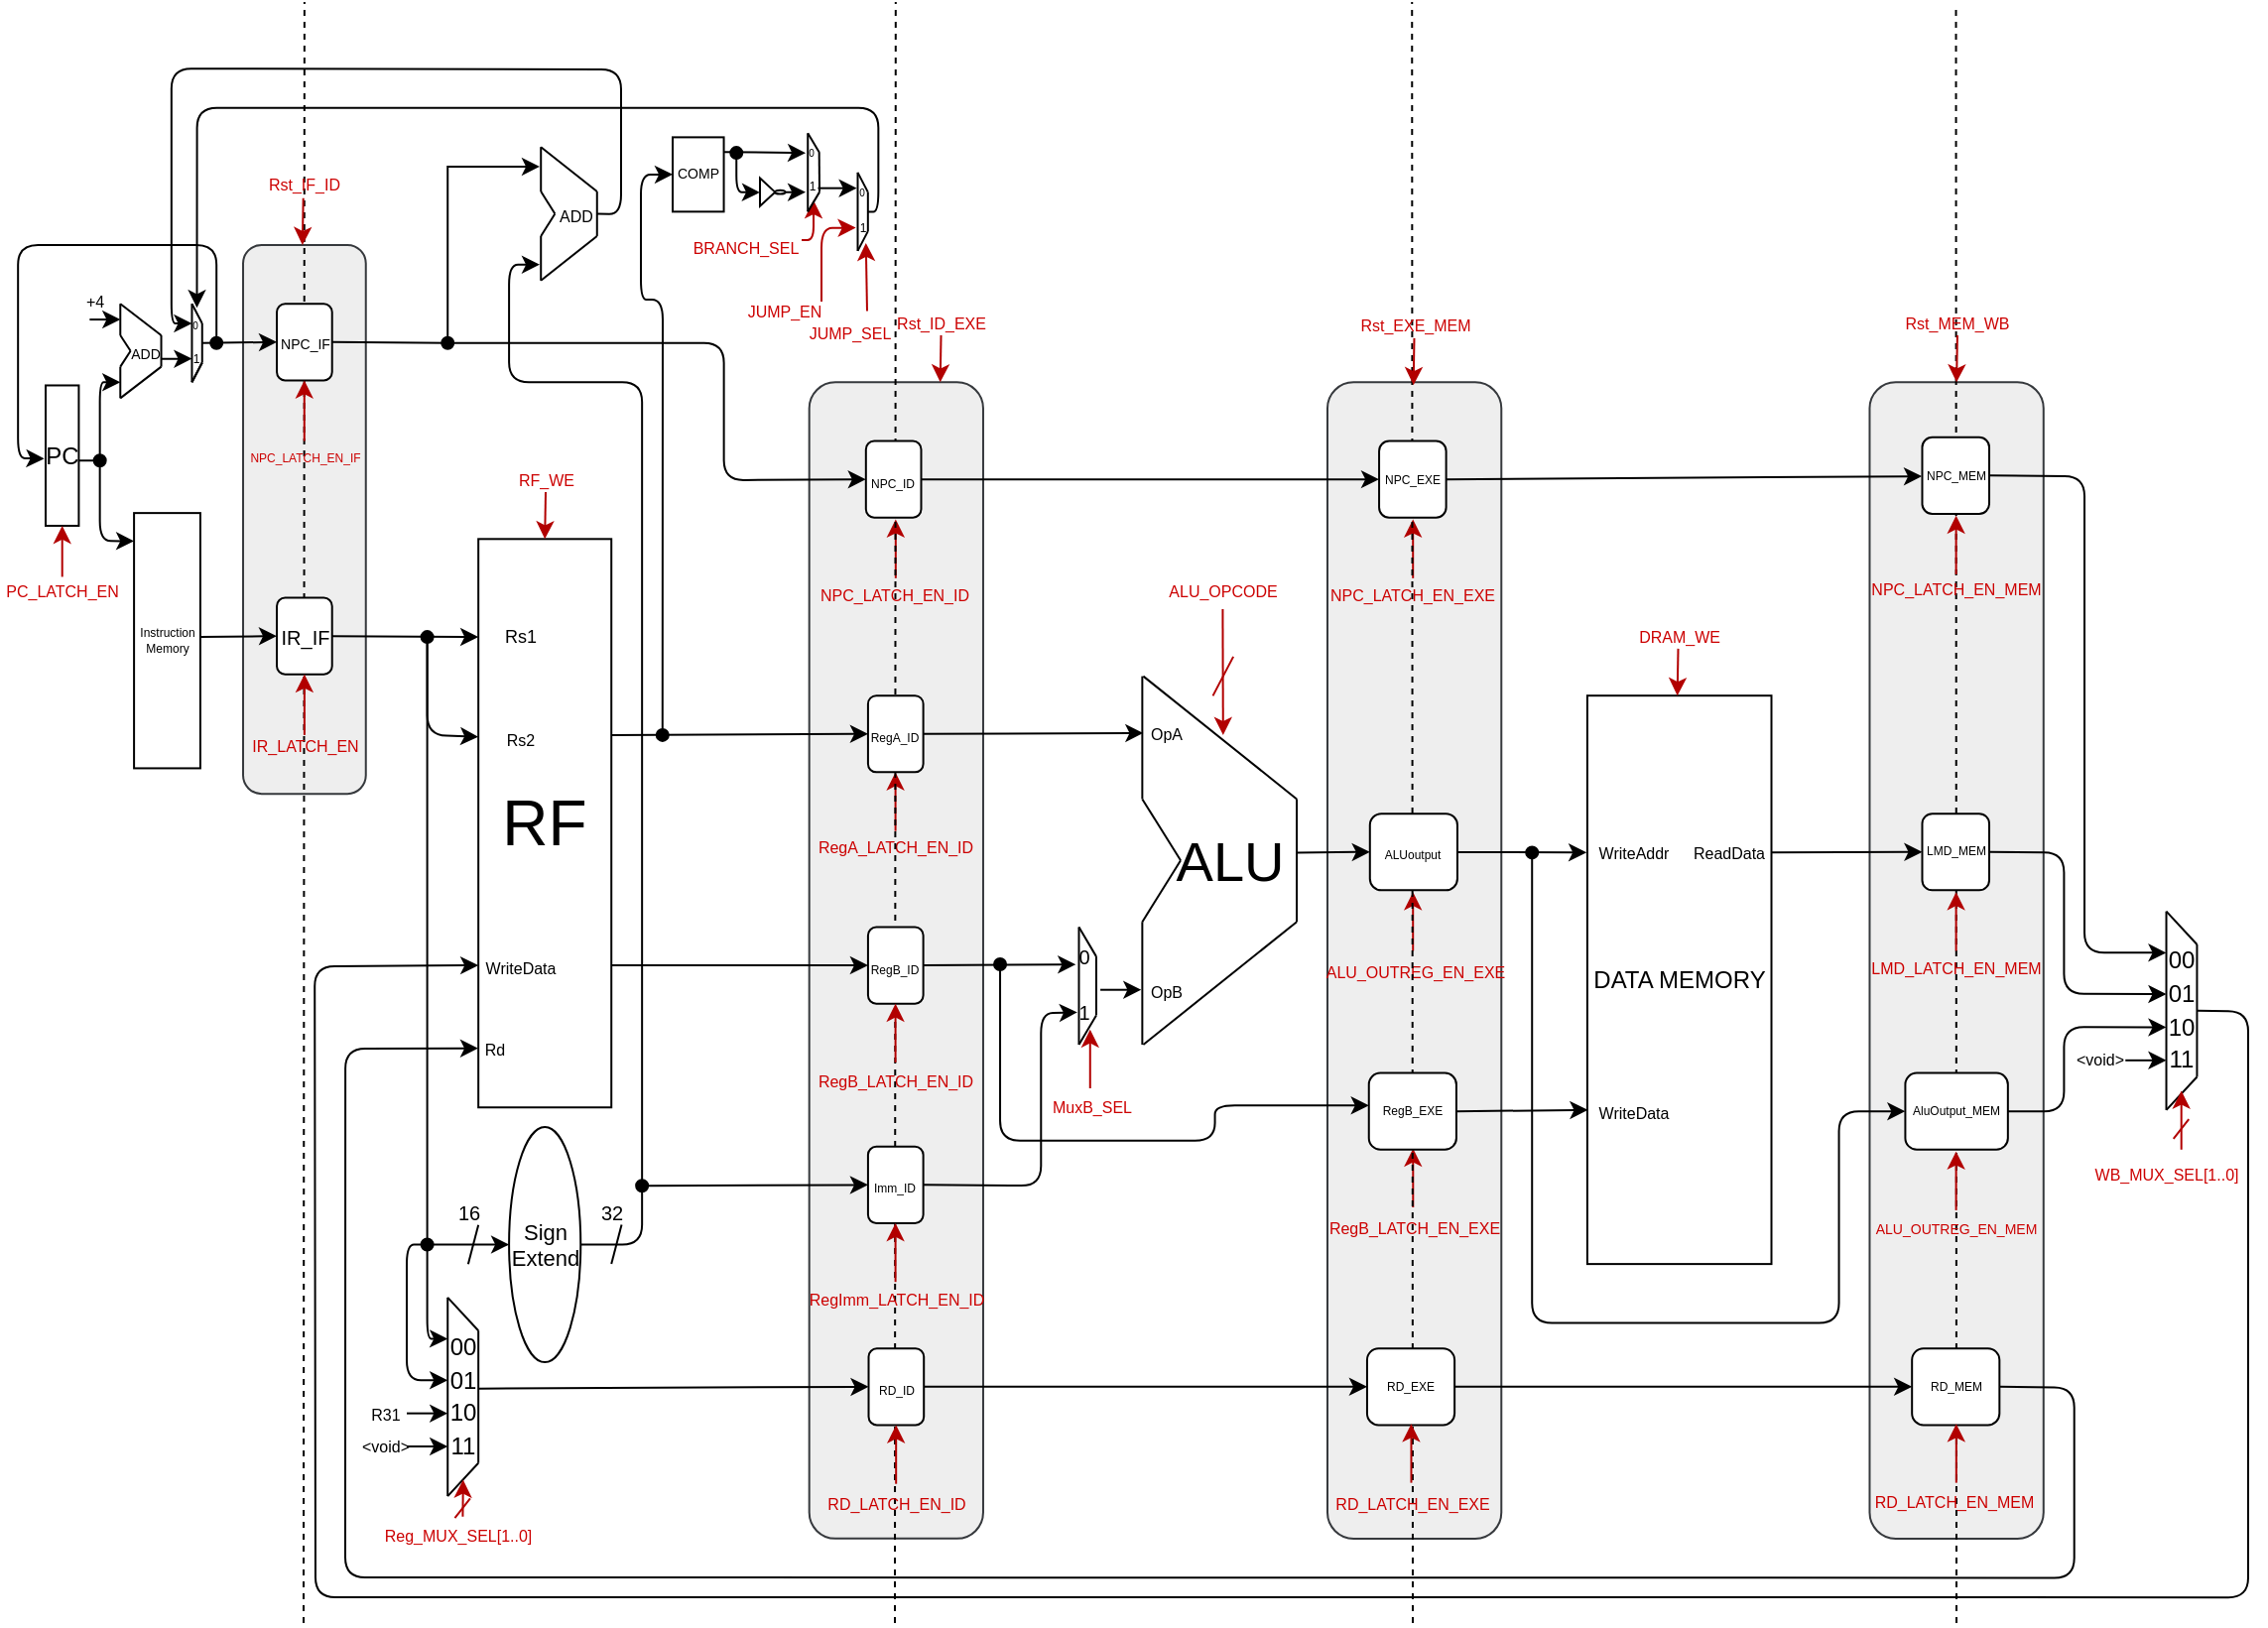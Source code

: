 <mxfile version="12.9.2" type="device"><diagram id="0cf70R1PFZzoobtfU7AX" name="Page-1"><mxGraphModel dx="1097" dy="710" grid="1" gridSize="10" guides="1" tooltips="1" connect="1" arrows="0" fold="1" page="1" pageScale="1" pageWidth="1169" pageHeight="827" math="0" shadow="0"><root><mxCell id="0"/><mxCell id="1" parent="0"/><mxCell id="8iJcIW_c2bjW7EYwiymM-329" value="" style="endArrow=classic;html=1;fontColor=#000000;fillColor=#e51400;strokeColor=#B20000;" edge="1" parent="1"><mxGeometry width="50" height="50" relative="1" as="geometry"><mxPoint x="421" y="123" as="sourcePoint"/><mxPoint x="427" y="103" as="targetPoint"/><Array as="points"><mxPoint x="427" y="123"/></Array></mxGeometry></mxCell><mxCell id="8iJcIW_c2bjW7EYwiymM-327" value="" style="group" vertex="1" connectable="0" parent="1"><mxGeometry x="20" y="3" width="1130" height="810" as="geometry"/></mxCell><mxCell id="8iJcIW_c2bjW7EYwiymM-247" value="" style="rounded=1;whiteSpace=wrap;html=1;direction=south;glass=0;fillColor=#eeeeee;gradientDirection=east;strokeColor=#36393d;shadow=0;" vertex="1" parent="8iJcIW_c2bjW7EYwiymM-327"><mxGeometry x="665.998" y="191.634" width="87.645" height="582.805" as="geometry"/></mxCell><mxCell id="8iJcIW_c2bjW7EYwiymM-178" value="" style="rounded=1;whiteSpace=wrap;html=1;direction=south;glass=0;fillColor=#eeeeee;gradientDirection=east;strokeColor=#36393d;shadow=0;" vertex="1" parent="8iJcIW_c2bjW7EYwiymM-327"><mxGeometry x="404.842" y="191.634" width="87.645" height="582.805" as="geometry"/></mxCell><mxCell id="8iJcIW_c2bjW7EYwiymM-34" value="" style="rounded=1;whiteSpace=wrap;html=1;direction=south;glass=0;fillColor=#eeeeee;gradientDirection=east;strokeColor=#36393d;shadow=0;" vertex="1" parent="8iJcIW_c2bjW7EYwiymM-327"><mxGeometry x="119.506" y="122.488" width="61.867" height="276.585" as="geometry"/></mxCell><mxCell id="8iJcIW_c2bjW7EYwiymM-1" value="PC" style="rounded=0;whiteSpace=wrap;html=1;" vertex="1" parent="8iJcIW_c2bjW7EYwiymM-327"><mxGeometry x="20.004" y="193.242" width="16.704" height="70.754" as="geometry"/></mxCell><mxCell id="8iJcIW_c2bjW7EYwiymM-2" value="&lt;div style=&quot;font-size: 6px&quot;&gt;&lt;font style=&quot;font-size: 6px&quot;&gt;Instruction&lt;/font&gt;&lt;/div&gt;&lt;div style=&quot;font-size: 6px&quot;&gt;&lt;font style=&quot;font-size: 6px&quot;&gt;Memory&lt;/font&gt;&lt;/div&gt;" style="rounded=0;whiteSpace=wrap;html=1;" vertex="1" parent="8iJcIW_c2bjW7EYwiymM-327"><mxGeometry x="64.548" y="257.564" width="33.408" height="128.644" as="geometry"/></mxCell><mxCell id="8iJcIW_c2bjW7EYwiymM-16" value="" style="endArrow=classic;html=1;exitX=1;exitY=0.75;exitDx=0;exitDy=0;" edge="1" parent="8iJcIW_c2bjW7EYwiymM-327" source="8iJcIW_c2bjW7EYwiymM-11"><mxGeometry width="50" height="50" relative="1" as="geometry"><mxPoint x="77.746" y="180.768" as="sourcePoint"/><mxPoint x="93.728" y="179.78" as="targetPoint"/></mxGeometry></mxCell><mxCell id="8iJcIW_c2bjW7EYwiymM-19" value="" style="endArrow=classic;html=1;entryX=0;entryY=0.5;entryDx=0;entryDy=0;" edge="1" parent="8iJcIW_c2bjW7EYwiymM-327" target="8iJcIW_c2bjW7EYwiymM-22"><mxGeometry width="50" height="50" relative="1" as="geometry"><mxPoint x="98.884" y="171.878" as="sourcePoint"/><mxPoint x="114.66" y="173.946" as="targetPoint"/></mxGeometry></mxCell><mxCell id="8iJcIW_c2bjW7EYwiymM-20" value="" style="endArrow=classic;html=1;entryX=-0.043;entryY=0.522;entryDx=0;entryDy=0;entryPerimeter=0;startArrow=oval;startFill=1;" edge="1" parent="8iJcIW_c2bjW7EYwiymM-327" target="8iJcIW_c2bjW7EYwiymM-1"><mxGeometry width="50" height="50" relative="1" as="geometry"><mxPoint x="106.102" y="171.878" as="sourcePoint"/><mxPoint x="81.252" y="212.539" as="targetPoint"/><Array as="points"><mxPoint x="106.102" y="122.488"/><mxPoint x="6.084" y="122.488"/><mxPoint x="6.084" y="229.906"/></Array></mxGeometry></mxCell><mxCell id="8iJcIW_c2bjW7EYwiymM-24" value="" style="endArrow=classic;html=1;entryX=0;entryY=0.5;entryDx=0;entryDy=0;exitX=1;exitY=0.485;exitDx=0;exitDy=0;exitPerimeter=0;" edge="1" parent="8iJcIW_c2bjW7EYwiymM-327" source="8iJcIW_c2bjW7EYwiymM-2" target="8iJcIW_c2bjW7EYwiymM-23"><mxGeometry width="50" height="50" relative="1" as="geometry"><mxPoint x="95.172" y="276.861" as="sourcePoint"/><mxPoint x="109.092" y="244.7" as="targetPoint"/></mxGeometry></mxCell><mxCell id="8iJcIW_c2bjW7EYwiymM-25" value="" style="endArrow=classic;html=1;entryX=0.5;entryY=1;entryDx=0;entryDy=0;fillColor=#e51400;strokeColor=#B20000;" edge="1" parent="8iJcIW_c2bjW7EYwiymM-327" target="8iJcIW_c2bjW7EYwiymM-1"><mxGeometry width="50" height="50" relative="1" as="geometry"><mxPoint x="28.356" y="289.725" as="sourcePoint"/><mxPoint x="109.092" y="244.7" as="targetPoint"/></mxGeometry></mxCell><mxCell id="8iJcIW_c2bjW7EYwiymM-27" value="&lt;font style=&quot;font-size: 8px&quot;&gt;PC_LATCH_EN&lt;/font&gt;" style="text;html=1;strokeColor=none;fillColor=none;align=center;verticalAlign=middle;whiteSpace=wrap;rounded=0;fontColor=#CC0000;" vertex="1" parent="8iJcIW_c2bjW7EYwiymM-327"><mxGeometry y="289.723" width="56.711" height="12.861" as="geometry"/></mxCell><mxCell id="8iJcIW_c2bjW7EYwiymM-39" value="&lt;font style=&quot;font-size: 32px&quot;&gt;RF&lt;/font&gt;" style="rounded=0;whiteSpace=wrap;html=1;shadow=0;glass=0;fillColor=#ffffff;gradientColor=none;" vertex="1" parent="8iJcIW_c2bjW7EYwiymM-327"><mxGeometry x="238.085" y="270.659" width="67.023" height="286.463" as="geometry"/></mxCell><mxCell id="8iJcIW_c2bjW7EYwiymM-40" value="" style="endArrow=classic;html=1;exitX=1;exitY=0.5;exitDx=0;exitDy=0;" edge="1" parent="8iJcIW_c2bjW7EYwiymM-327" source="8iJcIW_c2bjW7EYwiymM-23"><mxGeometry width="50" height="50" relative="1" as="geometry"><mxPoint x="150.955" y="320.049" as="sourcePoint"/><mxPoint x="238.085" y="320.049" as="targetPoint"/></mxGeometry></mxCell><mxCell id="8iJcIW_c2bjW7EYwiymM-41" value="" style="endArrow=classic;html=1;entryX=0;entryY=0.348;entryDx=0;entryDy=0;entryPerimeter=0;startArrow=oval;startFill=1;" edge="1" parent="8iJcIW_c2bjW7EYwiymM-327" target="8iJcIW_c2bjW7EYwiymM-39"><mxGeometry width="50" height="50" relative="1" as="geometry"><mxPoint x="212.307" y="320.049" as="sourcePoint"/><mxPoint x="222.618" y="339.805" as="targetPoint"/><Array as="points"><mxPoint x="212.307" y="369.439"/></Array></mxGeometry></mxCell><mxCell id="8iJcIW_c2bjW7EYwiymM-81" value="&lt;font style=&quot;font-size: 11px&quot;&gt;Sign &lt;br&gt;&lt;/font&gt;&lt;div style=&quot;font-size: 11px&quot;&gt;&lt;font style=&quot;font-size: 11px&quot;&gt;Extend&lt;/font&gt;&lt;/div&gt;" style="ellipse;whiteSpace=wrap;html=1;shadow=0;glass=0;fillColor=#ffffff;gradientColor=none;" vertex="1" parent="8iJcIW_c2bjW7EYwiymM-327"><mxGeometry x="253.551" y="567" width="36.089" height="118.537" as="geometry"/></mxCell><mxCell id="8iJcIW_c2bjW7EYwiymM-56" value="" style="endArrow=classic;html=1;entryX=0;entryY=0.25;entryDx=0;entryDy=0;" edge="1" parent="8iJcIW_c2bjW7EYwiymM-327" target="8iJcIW_c2bjW7EYwiymM-77"><mxGeometry width="50" height="50" relative="1" as="geometry"><mxPoint x="212.307" y="320.049" as="sourcePoint"/><mxPoint x="222.618" y="638.154" as="targetPoint"/><Array as="points"><mxPoint x="212.307" y="673.683"/></Array></mxGeometry></mxCell><mxCell id="8iJcIW_c2bjW7EYwiymM-82" value="" style="group" vertex="1" connectable="0" parent="8iJcIW_c2bjW7EYwiymM-327"><mxGeometry x="181.373" y="652.936" width="56.711" height="100.098" as="geometry"/></mxCell><mxCell id="8iJcIW_c2bjW7EYwiymM-51" value="" style="endArrow=none;html=1;" edge="1" parent="8iJcIW_c2bjW7EYwiymM-82"><mxGeometry width="50" height="50" relative="1" as="geometry"><mxPoint x="41.245" y="100.098" as="sourcePoint"/><mxPoint x="41.245" as="targetPoint"/></mxGeometry></mxCell><mxCell id="8iJcIW_c2bjW7EYwiymM-52" value="" style="endArrow=none;html=1;" edge="1" parent="8iJcIW_c2bjW7EYwiymM-82"><mxGeometry width="50" height="50" relative="1" as="geometry"><mxPoint x="56.711" y="16.683" as="sourcePoint"/><mxPoint x="41.245" as="targetPoint"/></mxGeometry></mxCell><mxCell id="8iJcIW_c2bjW7EYwiymM-53" value="" style="endArrow=none;html=1;" edge="1" parent="8iJcIW_c2bjW7EYwiymM-82"><mxGeometry width="50" height="50" relative="1" as="geometry"><mxPoint x="41.245" y="100.098" as="sourcePoint"/><mxPoint x="56.711" y="83.415" as="targetPoint"/></mxGeometry></mxCell><mxCell id="8iJcIW_c2bjW7EYwiymM-54" value="" style="endArrow=none;html=1;" edge="1" parent="8iJcIW_c2bjW7EYwiymM-82"><mxGeometry width="50" height="50" relative="1" as="geometry"><mxPoint x="56.711" y="83.415" as="sourcePoint"/><mxPoint x="56.711" y="16.683" as="targetPoint"/></mxGeometry></mxCell><mxCell id="8iJcIW_c2bjW7EYwiymM-57" value="" style="endArrow=classic;html=1;startArrow=oval;startFill=1;" edge="1" parent="8iJcIW_c2bjW7EYwiymM-82"><mxGeometry width="50" height="50" relative="1" as="geometry"><mxPoint x="30.933" y="-26.667" as="sourcePoint"/><mxPoint x="41.245" y="41.707" as="targetPoint"/><Array as="points"><mxPoint x="20.622" y="-26.667"/><mxPoint x="20.622" y="41.707"/></Array></mxGeometry></mxCell><mxCell id="8iJcIW_c2bjW7EYwiymM-58" value="" style="endArrow=classic;html=1;" edge="1" parent="8iJcIW_c2bjW7EYwiymM-82"><mxGeometry width="50" height="50" relative="1" as="geometry"><mxPoint x="20.622" y="58.39" as="sourcePoint"/><mxPoint x="41.245" y="58.39" as="targetPoint"/></mxGeometry></mxCell><mxCell id="8iJcIW_c2bjW7EYwiymM-59" value="" style="endArrow=classic;html=1;" edge="1" parent="8iJcIW_c2bjW7EYwiymM-82"><mxGeometry width="50" height="50" relative="1" as="geometry"><mxPoint x="20.622" y="75.073" as="sourcePoint"/><mxPoint x="41.245" y="75.073" as="targetPoint"/></mxGeometry></mxCell><mxCell id="8iJcIW_c2bjW7EYwiymM-60" value="&lt;div style=&quot;font-size: 8px&quot;&gt;&lt;font style=&quot;font-size: 8px&quot;&gt;&amp;lt;void&amp;gt;&lt;/font&gt;&lt;/div&gt;" style="text;html=1;strokeColor=none;fillColor=none;align=center;verticalAlign=middle;whiteSpace=wrap;rounded=0;shadow=0;glass=0;" vertex="1" parent="8iJcIW_c2bjW7EYwiymM-82"><mxGeometry y="66.732" width="20.622" height="16.683" as="geometry"/></mxCell><mxCell id="8iJcIW_c2bjW7EYwiymM-61" value="10" style="text;html=1;strokeColor=none;fillColor=none;align=center;verticalAlign=middle;whiteSpace=wrap;rounded=0;shadow=0;glass=0;" vertex="1" parent="8iJcIW_c2bjW7EYwiymM-82"><mxGeometry x="41.245" y="50.049" width="15.467" height="16.683" as="geometry"/></mxCell><mxCell id="8iJcIW_c2bjW7EYwiymM-62" value="&lt;font style=&quot;font-size: 8px&quot;&gt;R31&lt;/font&gt;" style="text;html=1;strokeColor=none;fillColor=none;align=center;verticalAlign=middle;whiteSpace=wrap;rounded=0;shadow=0;glass=0;" vertex="1" parent="8iJcIW_c2bjW7EYwiymM-82"><mxGeometry y="50.049" width="20.622" height="16.683" as="geometry"/></mxCell><mxCell id="8iJcIW_c2bjW7EYwiymM-75" value="&lt;div&gt;11&lt;/div&gt;" style="text;html=1;strokeColor=none;fillColor=none;align=center;verticalAlign=middle;whiteSpace=wrap;rounded=0;shadow=0;glass=0;" vertex="1" parent="8iJcIW_c2bjW7EYwiymM-82"><mxGeometry x="41.245" y="66.732" width="15.467" height="16.683" as="geometry"/></mxCell><mxCell id="8iJcIW_c2bjW7EYwiymM-76" value="01" style="text;html=1;strokeColor=none;fillColor=none;align=center;verticalAlign=middle;whiteSpace=wrap;rounded=0;shadow=0;glass=0;" vertex="1" parent="8iJcIW_c2bjW7EYwiymM-82"><mxGeometry x="41.245" y="33.366" width="15.467" height="16.683" as="geometry"/></mxCell><mxCell id="8iJcIW_c2bjW7EYwiymM-77" value="00" style="text;html=1;strokeColor=none;fillColor=none;align=center;verticalAlign=middle;whiteSpace=wrap;rounded=0;shadow=0;glass=0;" vertex="1" parent="8iJcIW_c2bjW7EYwiymM-82"><mxGeometry x="41.245" y="16.683" width="15.467" height="16.683" as="geometry"/></mxCell><mxCell id="8iJcIW_c2bjW7EYwiymM-318" value="" style="endArrow=classic;html=1;fontColor=#CC0000;fillColor=#e51400;strokeColor=#B20000;exitX=0.535;exitY=0.065;exitDx=0;exitDy=0;exitPerimeter=0;" edge="1" parent="8iJcIW_c2bjW7EYwiymM-82" source="8iJcIW_c2bjW7EYwiymM-319"><mxGeometry width="50" height="50" relative="1" as="geometry"><mxPoint x="48.901" y="107.21" as="sourcePoint"/><mxPoint x="49.05" y="91.869" as="targetPoint"/></mxGeometry></mxCell><mxCell id="8iJcIW_c2bjW7EYwiymM-83" value="" style="endArrow=classic;html=1;entryX=0;entryY=0.5;entryDx=0;entryDy=0;" edge="1" parent="8iJcIW_c2bjW7EYwiymM-327" target="8iJcIW_c2bjW7EYwiymM-81"><mxGeometry width="50" height="50" relative="1" as="geometry"><mxPoint x="212.307" y="626.268" as="sourcePoint"/><mxPoint x="274.174" y="576.878" as="targetPoint"/></mxGeometry></mxCell><mxCell id="8iJcIW_c2bjW7EYwiymM-84" value="" style="group" vertex="1" connectable="0" parent="8iJcIW_c2bjW7EYwiymM-327"><mxGeometry x="42.173" y="152.122" width="36.089" height="47.553" as="geometry"/></mxCell><mxCell id="8iJcIW_c2bjW7EYwiymM-3" value="" style="endArrow=none;html=1;" edge="1" parent="8iJcIW_c2bjW7EYwiymM-84"><mxGeometry width="50" height="50" relative="1" as="geometry"><mxPoint x="15.467" y="15.851" as="sourcePoint"/><mxPoint x="15.467" as="targetPoint"/></mxGeometry></mxCell><mxCell id="8iJcIW_c2bjW7EYwiymM-5" value="" style="endArrow=none;html=1;" edge="1" parent="8iJcIW_c2bjW7EYwiymM-84"><mxGeometry width="50" height="50" relative="1" as="geometry"><mxPoint x="15.467" y="47.553" as="sourcePoint"/><mxPoint x="15.467" y="31.702" as="targetPoint"/></mxGeometry></mxCell><mxCell id="8iJcIW_c2bjW7EYwiymM-6" value="" style="endArrow=none;html=1;" edge="1" parent="8iJcIW_c2bjW7EYwiymM-84"><mxGeometry width="50" height="50" relative="1" as="geometry"><mxPoint x="20.622" y="23.776" as="sourcePoint"/><mxPoint x="15.467" y="15.851" as="targetPoint"/></mxGeometry></mxCell><mxCell id="8iJcIW_c2bjW7EYwiymM-7" value="" style="endArrow=none;html=1;" edge="1" parent="8iJcIW_c2bjW7EYwiymM-84"><mxGeometry width="50" height="50" relative="1" as="geometry"><mxPoint x="15.467" y="31.702" as="sourcePoint"/><mxPoint x="20.622" y="23.776" as="targetPoint"/></mxGeometry></mxCell><mxCell id="8iJcIW_c2bjW7EYwiymM-8" value="" style="endArrow=none;html=1;" edge="1" parent="8iJcIW_c2bjW7EYwiymM-84"><mxGeometry width="50" height="50" relative="1" as="geometry"><mxPoint x="36.089" y="15.851" as="sourcePoint"/><mxPoint x="15.467" as="targetPoint"/></mxGeometry></mxCell><mxCell id="8iJcIW_c2bjW7EYwiymM-9" value="" style="endArrow=none;html=1;" edge="1" parent="8iJcIW_c2bjW7EYwiymM-84"><mxGeometry width="50" height="50" relative="1" as="geometry"><mxPoint x="15.467" y="47.553" as="sourcePoint"/><mxPoint x="36.089" y="31.702" as="targetPoint"/></mxGeometry></mxCell><mxCell id="8iJcIW_c2bjW7EYwiymM-10" value="" style="endArrow=none;html=1;" edge="1" parent="8iJcIW_c2bjW7EYwiymM-84"><mxGeometry width="50" height="50" relative="1" as="geometry"><mxPoint x="36.089" y="31.702" as="sourcePoint"/><mxPoint x="36.089" y="15.851" as="targetPoint"/></mxGeometry></mxCell><mxCell id="8iJcIW_c2bjW7EYwiymM-11" value="&lt;font style=&quot;font-size: 7px&quot;&gt;ADD&lt;/font&gt;" style="text;html=1;strokeColor=none;fillColor=none;align=center;verticalAlign=middle;whiteSpace=wrap;rounded=0;" vertex="1" parent="8iJcIW_c2bjW7EYwiymM-84"><mxGeometry x="20.622" y="15.851" width="15.467" height="15.851" as="geometry"/></mxCell><mxCell id="8iJcIW_c2bjW7EYwiymM-21" value="" style="endArrow=classic;html=1;" edge="1" parent="8iJcIW_c2bjW7EYwiymM-84"><mxGeometry width="50" height="50" relative="1" as="geometry"><mxPoint y="7.925" as="sourcePoint"/><mxPoint x="15.467" y="7.925" as="targetPoint"/></mxGeometry></mxCell><mxCell id="8iJcIW_c2bjW7EYwiymM-97" value="" style="endArrow=classic;html=1;exitX=1;exitY=0.5;exitDx=0;exitDy=0;rounded=0;" edge="1" parent="8iJcIW_c2bjW7EYwiymM-327" source="8iJcIW_c2bjW7EYwiymM-22"><mxGeometry width="50" height="50" relative="1" as="geometry"><mxPoint x="201.996" y="231.146" as="sourcePoint"/><mxPoint x="269.018" y="82.976" as="targetPoint"/><Array as="points"><mxPoint x="222.618" y="171.878"/><mxPoint x="222.618" y="82.976"/></Array></mxGeometry></mxCell><mxCell id="8iJcIW_c2bjW7EYwiymM-98" value="" style="endArrow=classic;html=1;exitX=1;exitY=0.5;exitDx=0;exitDy=0;rounded=1;" edge="1" parent="8iJcIW_c2bjW7EYwiymM-327" source="8iJcIW_c2bjW7EYwiymM-81"><mxGeometry width="50" height="50" relative="1" as="geometry"><mxPoint x="279.329" y="408.951" as="sourcePoint"/><mxPoint x="269.018" y="132.366" as="targetPoint"/><Array as="points"><mxPoint x="320.574" y="626.268"/><mxPoint x="320.574" y="191.634"/><mxPoint x="253.551" y="191.634"/><mxPoint x="253.551" y="132.366"/></Array></mxGeometry></mxCell><mxCell id="8iJcIW_c2bjW7EYwiymM-108" value="" style="endArrow=classic;html=1;exitX=1;exitY=0.5;exitDx=0;exitDy=0;" edge="1" parent="8iJcIW_c2bjW7EYwiymM-327" source="8iJcIW_c2bjW7EYwiymM-95"><mxGeometry width="50" height="50" relative="1" as="geometry"><mxPoint x="155.595" y="102.732" as="sourcePoint"/><mxPoint x="93.728" y="162" as="targetPoint"/><Array as="points"><mxPoint x="310" y="107"/><mxPoint x="310" y="34"/><mxPoint x="83.417" y="33.585"/><mxPoint x="83.417" y="162"/></Array></mxGeometry></mxCell><mxCell id="8iJcIW_c2bjW7EYwiymM-113" value="" style="endArrow=none;html=1;" edge="1" parent="8iJcIW_c2bjW7EYwiymM-327"><mxGeometry width="50" height="50" relative="1" as="geometry"><mxPoint x="93.728" y="191.634" as="sourcePoint"/><mxPoint x="98.884" y="181.756" as="targetPoint"/></mxGeometry></mxCell><mxCell id="8iJcIW_c2bjW7EYwiymM-143" value="" style="endArrow=classic;html=1;fontColor=#CC0000;entryX=0;entryY=0.5;entryDx=0;entryDy=0;startArrow=oval;startFill=1;" edge="1" parent="8iJcIW_c2bjW7EYwiymM-327" target="8iJcIW_c2bjW7EYwiymM-145"><mxGeometry width="50" height="50" relative="1" as="geometry"><mxPoint x="330.885" y="369.439" as="sourcePoint"/><mxPoint x="330.885" y="102.732" as="targetPoint"/><Array as="points"><mxPoint x="331" y="150"/><mxPoint x="320" y="150"/><mxPoint x="320" y="87"/></Array></mxGeometry></mxCell><mxCell id="8iJcIW_c2bjW7EYwiymM-145" value="&lt;div style=&quot;font-size: 7px&quot;&gt;&lt;font style=&quot;font-size: 7px&quot; color=&quot;#000000&quot;&gt;COMP&lt;/font&gt;&lt;/div&gt;" style="rounded=0;whiteSpace=wrap;html=1;shadow=0;glass=0;fillColor=#ffffff;gradientColor=none;fontColor=#CC0000;" vertex="1" parent="8iJcIW_c2bjW7EYwiymM-327"><mxGeometry x="336.002" y="68.188" width="25.778" height="37.497" as="geometry"/></mxCell><mxCell id="8iJcIW_c2bjW7EYwiymM-148" value="" style="group" vertex="1" connectable="0" parent="8iJcIW_c2bjW7EYwiymM-327"><mxGeometry x="92.8" y="152.122" width="6.084" height="39.512" as="geometry"/></mxCell><mxCell id="8iJcIW_c2bjW7EYwiymM-112" value="" style="endArrow=none;html=1;" edge="1" parent="8iJcIW_c2bjW7EYwiymM-148"><mxGeometry width="50" height="50" relative="1" as="geometry"><mxPoint x="0.928" y="39.512" as="sourcePoint"/><mxPoint x="0.928" as="targetPoint"/></mxGeometry></mxCell><mxCell id="8iJcIW_c2bjW7EYwiymM-114" value="" style="endArrow=none;html=1;" edge="1" parent="8iJcIW_c2bjW7EYwiymM-148"><mxGeometry width="50" height="50" relative="1" as="geometry"><mxPoint x="0.928" y="39.512" as="sourcePoint"/><mxPoint x="6.084" y="29.634" as="targetPoint"/></mxGeometry></mxCell><mxCell id="8iJcIW_c2bjW7EYwiymM-115" value="" style="endArrow=none;html=1;" edge="1" parent="8iJcIW_c2bjW7EYwiymM-148"><mxGeometry width="50" height="50" relative="1" as="geometry"><mxPoint x="6.084" y="9.878" as="sourcePoint"/><mxPoint x="0.928" as="targetPoint"/></mxGeometry></mxCell><mxCell id="8iJcIW_c2bjW7EYwiymM-116" value="" style="endArrow=none;html=1;" edge="1" parent="8iJcIW_c2bjW7EYwiymM-148"><mxGeometry width="50" height="50" relative="1" as="geometry"><mxPoint x="6.084" y="29.634" as="sourcePoint"/><mxPoint x="6.084" y="9.878" as="targetPoint"/></mxGeometry></mxCell><mxCell id="8iJcIW_c2bjW7EYwiymM-119" value="&lt;font style=&quot;font-size: 5px&quot;&gt;0&lt;/font&gt;" style="text;html=1;strokeColor=none;fillColor=none;align=center;verticalAlign=middle;whiteSpace=wrap;rounded=0;shadow=0;glass=0;" vertex="1" parent="8iJcIW_c2bjW7EYwiymM-148"><mxGeometry y="3.529" width="5.156" height="9.878" as="geometry"/></mxCell><mxCell id="8iJcIW_c2bjW7EYwiymM-128" value="&lt;font style=&quot;font-size: 6px&quot;&gt;1&lt;/font&gt;" style="text;html=1;strokeColor=none;fillColor=none;align=center;verticalAlign=middle;whiteSpace=wrap;rounded=0;shadow=0;glass=0;" vertex="1" parent="8iJcIW_c2bjW7EYwiymM-148"><mxGeometry x="1.464" y="20.756" width="4.228" height="9.878" as="geometry"/></mxCell><mxCell id="8iJcIW_c2bjW7EYwiymM-156" value="" style="endArrow=classic;html=1;fontColor=#CC0000;exitX=1.01;exitY=0.197;exitDx=0;exitDy=0;entryX=0;entryY=0.75;entryDx=0;entryDy=0;exitPerimeter=0;" edge="1" parent="8iJcIW_c2bjW7EYwiymM-327" source="8iJcIW_c2bjW7EYwiymM-145" target="8iJcIW_c2bjW7EYwiymM-154"><mxGeometry width="50" height="50" relative="1" as="geometry"><mxPoint x="366.974" y="145.207" as="sourcePoint"/><mxPoint x="392.752" y="95.817" as="targetPoint"/></mxGeometry></mxCell><mxCell id="8iJcIW_c2bjW7EYwiymM-157" value="" style="endArrow=classic;html=1;fontColor=#CC0000;startArrow=oval;startFill=1;" edge="1" parent="8iJcIW_c2bjW7EYwiymM-327"><mxGeometry width="50" height="50" relative="1" as="geometry"><mxPoint x="368.13" y="76.061" as="sourcePoint"/><mxPoint x="380" y="96" as="targetPoint"/><Array as="points"><mxPoint x="368.13" y="95.817"/></Array></mxGeometry></mxCell><mxCell id="8iJcIW_c2bjW7EYwiymM-158" value="" style="triangle;whiteSpace=wrap;html=1;shadow=0;glass=0;fillColor=#ffffff;gradientColor=none;fontColor=#CC0000;" vertex="1" parent="8iJcIW_c2bjW7EYwiymM-327"><mxGeometry x="380" y="88.79" width="7.6" height="14.06" as="geometry"/></mxCell><mxCell id="8iJcIW_c2bjW7EYwiymM-159" value="" style="ellipse;whiteSpace=wrap;html=1;shadow=0;glass=0;fillColor=#ffffff;gradientColor=none;fontColor=#CC0000;" vertex="1" parent="8iJcIW_c2bjW7EYwiymM-327"><mxGeometry x="387.6" y="94.88" width="5.16" height="1.89" as="geometry"/></mxCell><mxCell id="8iJcIW_c2bjW7EYwiymM-149" value="" style="group" vertex="1" connectable="0" parent="8iJcIW_c2bjW7EYwiymM-327"><mxGeometry x="403.06" y="66.18" width="6.94" height="39.51" as="geometry"/></mxCell><mxCell id="8iJcIW_c2bjW7EYwiymM-150" value="" style="endArrow=none;html=1;" edge="1" parent="8iJcIW_c2bjW7EYwiymM-149"><mxGeometry width="50" height="50" relative="1" as="geometry"><mxPoint x="1.059" y="39.51" as="sourcePoint"/><mxPoint x="1.059" as="targetPoint"/></mxGeometry></mxCell><mxCell id="8iJcIW_c2bjW7EYwiymM-151" value="" style="endArrow=none;html=1;" edge="1" parent="8iJcIW_c2bjW7EYwiymM-149"><mxGeometry width="50" height="50" relative="1" as="geometry"><mxPoint x="1.059" y="39.51" as="sourcePoint"/><mxPoint x="6.94" y="29.633" as="targetPoint"/></mxGeometry></mxCell><mxCell id="8iJcIW_c2bjW7EYwiymM-152" value="" style="endArrow=none;html=1;" edge="1" parent="8iJcIW_c2bjW7EYwiymM-149"><mxGeometry width="50" height="50" relative="1" as="geometry"><mxPoint x="6.94" y="9.877" as="sourcePoint"/><mxPoint x="1.059" as="targetPoint"/></mxGeometry></mxCell><mxCell id="8iJcIW_c2bjW7EYwiymM-153" value="" style="endArrow=none;html=1;" edge="1" parent="8iJcIW_c2bjW7EYwiymM-149"><mxGeometry width="50" height="50" relative="1" as="geometry"><mxPoint x="6.94" y="29.633" as="sourcePoint"/><mxPoint x="6.773" y="9.817" as="targetPoint"/></mxGeometry></mxCell><mxCell id="8iJcIW_c2bjW7EYwiymM-154" value="&lt;font style=&quot;font-size: 5px&quot;&gt;0&lt;/font&gt;" style="text;html=1;strokeColor=none;fillColor=none;align=center;verticalAlign=middle;whiteSpace=wrap;rounded=0;shadow=0;glass=0;" vertex="1" parent="8iJcIW_c2bjW7EYwiymM-149"><mxGeometry y="2.529" width="5.881" height="9.877" as="geometry"/></mxCell><mxCell id="8iJcIW_c2bjW7EYwiymM-155" value="&lt;font style=&quot;font-size: 6px&quot;&gt;1&lt;/font&gt;" style="text;html=1;strokeColor=none;fillColor=none;align=center;verticalAlign=middle;whiteSpace=wrap;rounded=0;shadow=0;glass=0;" vertex="1" parent="8iJcIW_c2bjW7EYwiymM-149"><mxGeometry x="0.529" y="19.755" width="4.823" height="9.877" as="geometry"/></mxCell><mxCell id="8iJcIW_c2bjW7EYwiymM-160" value="" style="endArrow=classic;html=1;fontColor=#CC0000;exitX=1;exitY=0.5;exitDx=0;exitDy=0;" edge="1" parent="8iJcIW_c2bjW7EYwiymM-327" source="8iJcIW_c2bjW7EYwiymM-159"><mxGeometry width="50" height="50" relative="1" as="geometry"><mxPoint x="382.441" y="105.695" as="sourcePoint"/><mxPoint x="403.063" y="95.817" as="targetPoint"/></mxGeometry></mxCell><mxCell id="8iJcIW_c2bjW7EYwiymM-161" value="" style="group" vertex="1" connectable="0" parent="8iJcIW_c2bjW7EYwiymM-327"><mxGeometry x="428.326" y="85.939" width="6.084" height="39.512" as="geometry"/></mxCell><mxCell id="8iJcIW_c2bjW7EYwiymM-166" value="&lt;font style=&quot;font-size: 5px&quot;&gt;0&lt;/font&gt;" style="text;html=1;strokeColor=none;fillColor=none;align=center;verticalAlign=middle;whiteSpace=wrap;rounded=0;shadow=0;glass=0;" vertex="1" parent="8iJcIW_c2bjW7EYwiymM-161"><mxGeometry x="1" y="3.529" width="5.156" height="9.878" as="geometry"/></mxCell><mxCell id="8iJcIW_c2bjW7EYwiymM-168" value="" style="group" vertex="1" connectable="0" parent="8iJcIW_c2bjW7EYwiymM-161"><mxGeometry x="0.464" width="5.62" height="39.512" as="geometry"/></mxCell><mxCell id="8iJcIW_c2bjW7EYwiymM-162" value="" style="endArrow=none;html=1;" edge="1" parent="8iJcIW_c2bjW7EYwiymM-168"><mxGeometry width="50" height="50" relative="1" as="geometry"><mxPoint x="0.464" y="39.512" as="sourcePoint"/><mxPoint x="0.464" as="targetPoint"/></mxGeometry></mxCell><mxCell id="8iJcIW_c2bjW7EYwiymM-163" value="" style="endArrow=none;html=1;" edge="1" parent="8iJcIW_c2bjW7EYwiymM-168"><mxGeometry width="50" height="50" relative="1" as="geometry"><mxPoint x="0.464" y="39.512" as="sourcePoint"/><mxPoint x="5.62" y="29.634" as="targetPoint"/></mxGeometry></mxCell><mxCell id="8iJcIW_c2bjW7EYwiymM-164" value="" style="endArrow=none;html=1;" edge="1" parent="8iJcIW_c2bjW7EYwiymM-168"><mxGeometry width="50" height="50" relative="1" as="geometry"><mxPoint x="5.62" y="9.878" as="sourcePoint"/><mxPoint x="0.464" as="targetPoint"/></mxGeometry></mxCell><mxCell id="8iJcIW_c2bjW7EYwiymM-165" value="" style="endArrow=none;html=1;" edge="1" parent="8iJcIW_c2bjW7EYwiymM-168"><mxGeometry width="50" height="50" relative="1" as="geometry"><mxPoint x="5.62" y="29.634" as="sourcePoint"/><mxPoint x="5.62" y="9.878" as="targetPoint"/></mxGeometry></mxCell><mxCell id="8iJcIW_c2bjW7EYwiymM-167" value="&lt;font style=&quot;font-size: 6px&quot;&gt;1&lt;/font&gt;" style="text;html=1;strokeColor=none;fillColor=none;align=center;verticalAlign=middle;whiteSpace=wrap;rounded=0;shadow=0;glass=0;" vertex="1" parent="8iJcIW_c2bjW7EYwiymM-168"><mxGeometry x="1" y="20.756" width="4.228" height="9.878" as="geometry"/></mxCell><mxCell id="8iJcIW_c2bjW7EYwiymM-169" value="" style="endArrow=classic;html=1;fontColor=#CC0000;" edge="1" parent="8iJcIW_c2bjW7EYwiymM-327"><mxGeometry width="50" height="50" relative="1" as="geometry"><mxPoint x="409.25" y="93.841" as="sourcePoint"/><mxPoint x="428.841" y="93.841" as="targetPoint"/></mxGeometry></mxCell><mxCell id="8iJcIW_c2bjW7EYwiymM-171" value="&lt;div style=&quot;font-size: 8px&quot;&gt;&lt;font style=&quot;font-size: 8px&quot;&gt;JUMP_EN&lt;/font&gt;&lt;/div&gt;" style="text;html=1;strokeColor=none;fillColor=none;align=center;verticalAlign=middle;whiteSpace=wrap;rounded=0;shadow=0;glass=0;fontColor=#CC0000;" vertex="1" parent="8iJcIW_c2bjW7EYwiymM-327"><mxGeometry x="376.904" y="146.246" width="30.933" height="19.756" as="geometry"/></mxCell><mxCell id="8iJcIW_c2bjW7EYwiymM-173" value="" style="endArrow=classic;html=1;fontColor=#CC0000;fillColor=#e51400;strokeColor=#B20000;exitX=0.707;exitY=-0.014;exitDx=0;exitDy=0;exitPerimeter=0;" edge="1" parent="8iJcIW_c2bjW7EYwiymM-327" source="8iJcIW_c2bjW7EYwiymM-174"><mxGeometry width="50" height="50" relative="1" as="geometry"><mxPoint x="433.388" y="141.244" as="sourcePoint"/><mxPoint x="433.388" y="121.488" as="targetPoint"/></mxGeometry></mxCell><mxCell id="8iJcIW_c2bjW7EYwiymM-174" value="&lt;font style=&quot;font-size: 8px&quot;&gt;JUMP_SEL&lt;/font&gt;" style="text;html=1;strokeColor=none;fillColor=none;align=center;verticalAlign=middle;whiteSpace=wrap;rounded=0;shadow=0;glass=0;fontColor=#CC0000;" vertex="1" parent="8iJcIW_c2bjW7EYwiymM-327"><mxGeometry x="404.837" y="155.998" width="41.245" height="19.756" as="geometry"/></mxCell><mxCell id="8iJcIW_c2bjW7EYwiymM-175" value="" style="endArrow=classic;html=1;fontColor=#CC0000;entryX=0.668;entryY=-0.154;entryDx=0;entryDy=0;entryPerimeter=0;" edge="1" parent="8iJcIW_c2bjW7EYwiymM-327" target="8iJcIW_c2bjW7EYwiymM-119"><mxGeometry width="50" height="50" relative="1" as="geometry"><mxPoint x="434.512" y="105.695" as="sourcePoint"/><mxPoint x="86.356" y="154.651" as="targetPoint"/><Array as="points"><mxPoint x="439.668" y="105.695"/><mxPoint x="439.668" y="53.341"/><mxPoint x="96.306" y="53.341"/></Array></mxGeometry></mxCell><mxCell id="8iJcIW_c2bjW7EYwiymM-176" value="" style="endArrow=classic;html=1;fontColor=#CC0000;entryX=-0.128;entryY=0.818;entryDx=0;entryDy=0;entryPerimeter=0;fillColor=#e51400;strokeColor=#B20000;" edge="1" parent="8iJcIW_c2bjW7EYwiymM-327"><mxGeometry width="50" height="50" relative="1" as="geometry"><mxPoint x="411" y="151" as="sourcePoint"/><mxPoint x="428.326" y="113.775" as="targetPoint"/><Array as="points"><mxPoint x="411" y="151"/><mxPoint x="411" y="114"/></Array></mxGeometry></mxCell><mxCell id="8iJcIW_c2bjW7EYwiymM-106" value="" style="endArrow=classic;html=1;entryX=0;entryY=0.5;entryDx=0;entryDy=0;exitX=1;exitY=0.75;exitDx=0;exitDy=0;" edge="1" parent="8iJcIW_c2bjW7EYwiymM-327" source="8iJcIW_c2bjW7EYwiymM-39" target="8iJcIW_c2bjW7EYwiymM-101"><mxGeometry width="50" height="50" relative="1" as="geometry"><mxPoint x="361.819" y="487.976" as="sourcePoint"/><mxPoint x="377.285" y="448.466" as="targetPoint"/></mxGeometry></mxCell><mxCell id="8iJcIW_c2bjW7EYwiymM-107" value="" style="endArrow=classic;html=1;entryX=0;entryY=0.5;entryDx=0;entryDy=0;startArrow=oval;startFill=1;" edge="1" parent="8iJcIW_c2bjW7EYwiymM-327" target="8iJcIW_c2bjW7EYwiymM-102"><mxGeometry width="50" height="50" relative="1" as="geometry"><mxPoint x="320.574" y="596.634" as="sourcePoint"/><mxPoint x="346.352" y="576.878" as="targetPoint"/></mxGeometry></mxCell><mxCell id="8iJcIW_c2bjW7EYwiymM-105" value="" style="endArrow=classic;html=1;entryX=0;entryY=0.5;entryDx=0;entryDy=0;" edge="1" parent="8iJcIW_c2bjW7EYwiymM-327" target="8iJcIW_c2bjW7EYwiymM-100"><mxGeometry width="50" height="50" relative="1" as="geometry"><mxPoint x="305.107" y="369.439" as="sourcePoint"/><mxPoint x="330.885" y="310.171" as="targetPoint"/></mxGeometry></mxCell><mxCell id="8iJcIW_c2bjW7EYwiymM-103" value="" style="endArrow=classic;html=1;entryX=0;entryY=0.5;entryDx=0;entryDy=0;startArrow=oval;startFill=1;" edge="1" parent="8iJcIW_c2bjW7EYwiymM-327" target="8iJcIW_c2bjW7EYwiymM-99"><mxGeometry width="50" height="50" relative="1" as="geometry"><mxPoint x="222.618" y="171.878" as="sourcePoint"/><mxPoint x="310.263" y="280.537" as="targetPoint"/><Array as="points"><mxPoint x="361.819" y="171.878"/><mxPoint x="361.819" y="241.024"/></Array></mxGeometry></mxCell><mxCell id="8iJcIW_c2bjW7EYwiymM-181" value="" style="endArrow=classic;html=1;fontColor=#CC0000;fillColor=#e51400;strokeColor=#B20000;" edge="1" parent="8iJcIW_c2bjW7EYwiymM-327"><mxGeometry width="50" height="50" relative="1" as="geometry"><mxPoint x="448.293" y="417.841" as="sourcePoint"/><mxPoint x="448.293" y="388.207" as="targetPoint"/></mxGeometry></mxCell><mxCell id="8iJcIW_c2bjW7EYwiymM-185" value="&lt;div style=&quot;font-size: 8px&quot;&gt;&lt;font style=&quot;font-size: 8px&quot;&gt;RegA_LATCH_EN_ID&lt;/font&gt;&lt;/div&gt;" style="text;html=1;strokeColor=none;fillColor=none;align=center;verticalAlign=middle;whiteSpace=wrap;rounded=0;shadow=0;glass=0;fontColor=#CC0000;" vertex="1" parent="8iJcIW_c2bjW7EYwiymM-327"><mxGeometry x="417.473" y="415.866" width="62.95" height="19.756" as="geometry"/></mxCell><mxCell id="8iJcIW_c2bjW7EYwiymM-179" value="" style="endArrow=classic;html=1;fontColor=#CC0000;fillColor=#e51400;strokeColor=#B20000;" edge="1" parent="8iJcIW_c2bjW7EYwiymM-327"><mxGeometry width="50" height="50" relative="1" as="geometry"><mxPoint x="448.407" y="290.415" as="sourcePoint"/><mxPoint x="448.407" y="260.78" as="targetPoint"/></mxGeometry></mxCell><mxCell id="8iJcIW_c2bjW7EYwiymM-184" value="&lt;font style=&quot;font-size: 8px&quot;&gt;NPC_LATCH_EN_ID&lt;/font&gt;" style="text;html=1;strokeColor=none;fillColor=none;align=center;verticalAlign=middle;whiteSpace=wrap;rounded=0;shadow=0;glass=0;fontColor=#CC0000;" vertex="1" parent="8iJcIW_c2bjW7EYwiymM-327"><mxGeometry x="417.473" y="288.182" width="62.383" height="19.756" as="geometry"/></mxCell><mxCell id="8iJcIW_c2bjW7EYwiymM-196" value="" style="group" vertex="1" connectable="0" parent="8iJcIW_c2bjW7EYwiymM-327"><mxGeometry x="269.607" y="73.098" width="28.282" height="67.309" as="geometry"/></mxCell><mxCell id="8iJcIW_c2bjW7EYwiymM-88" value="" style="endArrow=none;html=1;" edge="1" parent="8iJcIW_c2bjW7EYwiymM-196"><mxGeometry width="50" height="50" relative="1" as="geometry"><mxPoint y="22.436" as="sourcePoint"/><mxPoint as="targetPoint"/></mxGeometry></mxCell><mxCell id="8iJcIW_c2bjW7EYwiymM-89" value="" style="endArrow=none;html=1;" edge="1" parent="8iJcIW_c2bjW7EYwiymM-196"><mxGeometry width="50" height="50" relative="1" as="geometry"><mxPoint y="67.309" as="sourcePoint"/><mxPoint y="44.873" as="targetPoint"/></mxGeometry></mxCell><mxCell id="8iJcIW_c2bjW7EYwiymM-90" value="" style="endArrow=none;html=1;" edge="1" parent="8iJcIW_c2bjW7EYwiymM-196"><mxGeometry width="50" height="50" relative="1" as="geometry"><mxPoint x="7.071" y="33.655" as="sourcePoint"/><mxPoint y="22.436" as="targetPoint"/></mxGeometry></mxCell><mxCell id="8iJcIW_c2bjW7EYwiymM-91" value="" style="endArrow=none;html=1;" edge="1" parent="8iJcIW_c2bjW7EYwiymM-196"><mxGeometry width="50" height="50" relative="1" as="geometry"><mxPoint y="44.873" as="sourcePoint"/><mxPoint x="7.071" y="33.655" as="targetPoint"/></mxGeometry></mxCell><mxCell id="8iJcIW_c2bjW7EYwiymM-92" value="" style="endArrow=none;html=1;" edge="1" parent="8iJcIW_c2bjW7EYwiymM-196"><mxGeometry width="50" height="50" relative="1" as="geometry"><mxPoint x="28.282" y="22.436" as="sourcePoint"/><mxPoint as="targetPoint"/></mxGeometry></mxCell><mxCell id="8iJcIW_c2bjW7EYwiymM-93" value="" style="endArrow=none;html=1;" edge="1" parent="8iJcIW_c2bjW7EYwiymM-196"><mxGeometry width="50" height="50" relative="1" as="geometry"><mxPoint y="67.309" as="sourcePoint"/><mxPoint x="28.282" y="44.873" as="targetPoint"/></mxGeometry></mxCell><mxCell id="8iJcIW_c2bjW7EYwiymM-94" value="" style="endArrow=none;html=1;" edge="1" parent="8iJcIW_c2bjW7EYwiymM-196"><mxGeometry width="50" height="50" relative="1" as="geometry"><mxPoint x="28.282" y="44.873" as="sourcePoint"/><mxPoint x="28.282" y="22.436" as="targetPoint"/></mxGeometry></mxCell><mxCell id="8iJcIW_c2bjW7EYwiymM-95" value="&lt;font style=&quot;font-size: 8px&quot;&gt;ADD&lt;/font&gt;" style="text;html=1;strokeColor=none;fillColor=none;align=center;verticalAlign=middle;whiteSpace=wrap;rounded=0;" vertex="1" parent="8iJcIW_c2bjW7EYwiymM-196"><mxGeometry x="7.071" y="22.436" width="21.212" height="22.436" as="geometry"/></mxCell><mxCell id="8iJcIW_c2bjW7EYwiymM-198" value="" style="endArrow=classic;html=1;fontColor=#CC0000;startArrow=oval;startFill=1;" edge="1" parent="8iJcIW_c2bjW7EYwiymM-327"><mxGeometry width="50" height="50" relative="1" as="geometry"><mxPoint x="47.328" y="231.146" as="sourcePoint"/><mxPoint x="57.639" y="191.634" as="targetPoint"/><Array as="points"><mxPoint x="47.328" y="191.634"/></Array></mxGeometry></mxCell><mxCell id="8iJcIW_c2bjW7EYwiymM-199" value="" style="endArrow=classic;html=1;fontColor=#CC0000;entryX=0.001;entryY=0.11;entryDx=0;entryDy=0;entryPerimeter=0;" edge="1" parent="8iJcIW_c2bjW7EYwiymM-327" target="8iJcIW_c2bjW7EYwiymM-2"><mxGeometry width="50" height="50" relative="1" as="geometry"><mxPoint x="47.328" y="231.146" as="sourcePoint"/><mxPoint x="62.795" y="191.634" as="targetPoint"/><Array as="points"><mxPoint x="47.328" y="271.646"/></Array></mxGeometry></mxCell><mxCell id="8iJcIW_c2bjW7EYwiymM-200" value="" style="endArrow=none;html=1;fontColor=#CC0000;exitX=1.01;exitY=0.536;exitDx=0;exitDy=0;exitPerimeter=0;" edge="1" parent="8iJcIW_c2bjW7EYwiymM-327" source="8iJcIW_c2bjW7EYwiymM-1"><mxGeometry width="50" height="50" relative="1" as="geometry"><mxPoint x="37.017" y="241.024" as="sourcePoint"/><mxPoint x="47.328" y="231.146" as="targetPoint"/></mxGeometry></mxCell><mxCell id="8iJcIW_c2bjW7EYwiymM-201" value="" style="endArrow=none;dashed=1;html=1;fontColor=#CC0000;" edge="1" parent="8iJcIW_c2bjW7EYwiymM-327"><mxGeometry width="50" height="50" relative="1" as="geometry"><mxPoint x="150" y="817" as="sourcePoint"/><mxPoint x="150.44" as="targetPoint"/></mxGeometry></mxCell><mxCell id="8iJcIW_c2bjW7EYwiymM-202" value="" style="endArrow=none;dashed=1;html=1;fontColor=#CC0000;" edge="1" parent="8iJcIW_c2bjW7EYwiymM-327"><mxGeometry width="50" height="50" relative="1" as="geometry"><mxPoint x="448" y="817" as="sourcePoint"/><mxPoint x="448.407" as="targetPoint"/></mxGeometry></mxCell><mxCell id="8iJcIW_c2bjW7EYwiymM-215" value="" style="group" vertex="1" connectable="0" parent="8iJcIW_c2bjW7EYwiymM-327"><mxGeometry x="539.171" y="466.244" width="10.311" height="59.268" as="geometry"/></mxCell><mxCell id="8iJcIW_c2bjW7EYwiymM-214" value="" style="group" vertex="1" connectable="0" parent="8iJcIW_c2bjW7EYwiymM-215"><mxGeometry width="10.311" height="59.268" as="geometry"/></mxCell><mxCell id="8iJcIW_c2bjW7EYwiymM-206" value="" style="group" vertex="1" connectable="0" parent="8iJcIW_c2bjW7EYwiymM-214"><mxGeometry width="10.311" height="59.268" as="geometry"/></mxCell><mxCell id="8iJcIW_c2bjW7EYwiymM-207" value="" style="endArrow=none;html=1;" edge="1" parent="8iJcIW_c2bjW7EYwiymM-206"><mxGeometry width="50" height="50" relative="1" as="geometry"><mxPoint x="1.573" y="59.268" as="sourcePoint"/><mxPoint x="1.573" as="targetPoint"/></mxGeometry></mxCell><mxCell id="8iJcIW_c2bjW7EYwiymM-208" value="" style="endArrow=none;html=1;" edge="1" parent="8iJcIW_c2bjW7EYwiymM-206"><mxGeometry width="50" height="50" relative="1" as="geometry"><mxPoint x="1.573" y="59.268" as="sourcePoint"/><mxPoint x="10.311" y="44.451" as="targetPoint"/></mxGeometry></mxCell><mxCell id="8iJcIW_c2bjW7EYwiymM-209" value="" style="endArrow=none;html=1;" edge="1" parent="8iJcIW_c2bjW7EYwiymM-206"><mxGeometry width="50" height="50" relative="1" as="geometry"><mxPoint x="10.311" y="14.817" as="sourcePoint"/><mxPoint x="1.573" as="targetPoint"/></mxGeometry></mxCell><mxCell id="8iJcIW_c2bjW7EYwiymM-210" value="" style="endArrow=none;html=1;" edge="1" parent="8iJcIW_c2bjW7EYwiymM-206"><mxGeometry width="50" height="50" relative="1" as="geometry"><mxPoint x="10.311" y="44.451" as="sourcePoint"/><mxPoint x="10.311" y="14.817" as="targetPoint"/></mxGeometry></mxCell><mxCell id="8iJcIW_c2bjW7EYwiymM-211" value="&lt;font style=&quot;font-size: 10px&quot;&gt;0&lt;/font&gt;" style="text;html=1;strokeColor=none;fillColor=none;align=center;verticalAlign=middle;whiteSpace=wrap;rounded=0;shadow=0;glass=0;" vertex="1" parent="8iJcIW_c2bjW7EYwiymM-206"><mxGeometry y="7.744" width="8.738" height="14.817" as="geometry"/></mxCell><mxCell id="8iJcIW_c2bjW7EYwiymM-212" value="&lt;font style=&quot;font-size: 10px&quot;&gt;1&lt;/font&gt;" style="text;html=1;strokeColor=none;fillColor=none;align=center;verticalAlign=middle;whiteSpace=wrap;rounded=0;shadow=0;glass=0;" vertex="1" parent="8iJcIW_c2bjW7EYwiymM-206"><mxGeometry x="0.786" y="35.561" width="7.165" height="14.817" as="geometry"/></mxCell><mxCell id="8iJcIW_c2bjW7EYwiymM-217" value="" style="edgeStyle=none;rounded=0;orthogonalLoop=1;jettySize=auto;html=1;startArrow=none;startFill=0;fontColor=#CC0000;entryX=0;entryY=0.75;entryDx=0;entryDy=0;" edge="1" parent="8iJcIW_c2bjW7EYwiymM-327" source="8iJcIW_c2bjW7EYwiymM-101" target="8iJcIW_c2bjW7EYwiymM-211"><mxGeometry relative="1" as="geometry"><mxPoint x="503.545" y="485.539" as="targetPoint"/></mxGeometry></mxCell><mxCell id="8iJcIW_c2bjW7EYwiymM-220" value="" style="endArrow=classic;html=1;fontColor=#CC0000;entryX=0;entryY=0.5;entryDx=0;entryDy=0;exitX=1;exitY=0.5;exitDx=0;exitDy=0;" edge="1" parent="8iJcIW_c2bjW7EYwiymM-327" source="8iJcIW_c2bjW7EYwiymM-102" target="8iJcIW_c2bjW7EYwiymM-212"><mxGeometry width="50" height="50" relative="1" as="geometry"><mxPoint x="462.301" y="626.268" as="sourcePoint"/><mxPoint x="488.079" y="576.878" as="targetPoint"/><Array as="points"><mxPoint x="521.642" y="596.634"/><mxPoint x="521.642" y="509.707"/></Array></mxGeometry></mxCell><mxCell id="8iJcIW_c2bjW7EYwiymM-230" value="" style="group" vertex="1" connectable="0" parent="8iJcIW_c2bjW7EYwiymM-327"><mxGeometry x="573.197" y="339.805" width="77.334" height="185.707" as="geometry"/></mxCell><mxCell id="8iJcIW_c2bjW7EYwiymM-221" value="" style="group" vertex="1" connectable="0" parent="8iJcIW_c2bjW7EYwiymM-230"><mxGeometry width="77.334" height="185.707" as="geometry"/></mxCell><mxCell id="8iJcIW_c2bjW7EYwiymM-222" value="" style="endArrow=none;html=1;" edge="1" parent="8iJcIW_c2bjW7EYwiymM-221"><mxGeometry width="50" height="50" relative="1" as="geometry"><mxPoint x="-0.516" y="61.902" as="sourcePoint"/><mxPoint x="-0.516" as="targetPoint"/></mxGeometry></mxCell><mxCell id="8iJcIW_c2bjW7EYwiymM-223" value="" style="endArrow=none;html=1;" edge="1" parent="8iJcIW_c2bjW7EYwiymM-221"><mxGeometry width="50" height="50" relative="1" as="geometry"><mxPoint x="-0.516" y="185.707" as="sourcePoint"/><mxPoint x="-0.516" y="123.805" as="targetPoint"/></mxGeometry></mxCell><mxCell id="8iJcIW_c2bjW7EYwiymM-224" value="" style="endArrow=none;html=1;" edge="1" parent="8iJcIW_c2bjW7EYwiymM-221"><mxGeometry width="50" height="50" relative="1" as="geometry"><mxPoint x="18.818" y="92.854" as="sourcePoint"/><mxPoint x="-0.516" y="61.902" as="targetPoint"/></mxGeometry></mxCell><mxCell id="8iJcIW_c2bjW7EYwiymM-225" value="" style="endArrow=none;html=1;" edge="1" parent="8iJcIW_c2bjW7EYwiymM-221"><mxGeometry width="50" height="50" relative="1" as="geometry"><mxPoint x="-0.516" y="123.805" as="sourcePoint"/><mxPoint x="18.818" y="92.854" as="targetPoint"/></mxGeometry></mxCell><mxCell id="8iJcIW_c2bjW7EYwiymM-226" value="" style="endArrow=none;html=1;" edge="1" parent="8iJcIW_c2bjW7EYwiymM-221"><mxGeometry width="50" height="50" relative="1" as="geometry"><mxPoint x="77.334" y="61.902" as="sourcePoint"/><mxPoint as="targetPoint"/></mxGeometry></mxCell><mxCell id="8iJcIW_c2bjW7EYwiymM-227" value="" style="endArrow=none;html=1;" edge="1" parent="8iJcIW_c2bjW7EYwiymM-221"><mxGeometry width="50" height="50" relative="1" as="geometry"><mxPoint y="185.707" as="sourcePoint"/><mxPoint x="77.334" y="123.805" as="targetPoint"/></mxGeometry></mxCell><mxCell id="8iJcIW_c2bjW7EYwiymM-228" value="" style="endArrow=none;html=1;" edge="1" parent="8iJcIW_c2bjW7EYwiymM-221"><mxGeometry width="50" height="50" relative="1" as="geometry"><mxPoint x="77.334" y="123.805" as="sourcePoint"/><mxPoint x="77.334" y="61.902" as="targetPoint"/></mxGeometry></mxCell><mxCell id="8iJcIW_c2bjW7EYwiymM-229" value="&lt;font style=&quot;font-size: 28px&quot;&gt;ALU&lt;/font&gt;" style="text;html=1;strokeColor=none;fillColor=none;align=center;verticalAlign=middle;whiteSpace=wrap;rounded=0;" vertex="1" parent="8iJcIW_c2bjW7EYwiymM-221"><mxGeometry x="14.951" y="61.902" width="58.0" height="61.902" as="geometry"/></mxCell><mxCell id="8iJcIW_c2bjW7EYwiymM-553" value="&lt;font style=&quot;font-size: 8px&quot;&gt;OpA&lt;/font&gt;" style="text;html=1;strokeColor=none;fillColor=none;align=center;verticalAlign=middle;whiteSpace=wrap;rounded=0;shadow=0;glass=0;fontColor=#000000;" vertex="1" parent="8iJcIW_c2bjW7EYwiymM-221"><mxGeometry x="-8.197" y="18.195" width="40" height="20" as="geometry"/></mxCell><mxCell id="8iJcIW_c2bjW7EYwiymM-554" value="&lt;font style=&quot;font-size: 8px&quot;&gt;OpB&lt;/font&gt;" style="text;html=1;strokeColor=none;fillColor=none;align=center;verticalAlign=middle;whiteSpace=wrap;rounded=0;shadow=0;glass=0;fontColor=#000000;" vertex="1" parent="8iJcIW_c2bjW7EYwiymM-221"><mxGeometry x="-8.197" y="148.195" width="40" height="20" as="geometry"/></mxCell><mxCell id="8iJcIW_c2bjW7EYwiymM-231" value="" style="endArrow=classic;html=1;fontColor=#CC0000;" edge="1" parent="8iJcIW_c2bjW7EYwiymM-327"><mxGeometry width="50" height="50" relative="1" as="geometry"><mxPoint x="551.544" y="497.854" as="sourcePoint"/><mxPoint x="572.166" y="497.854" as="targetPoint"/></mxGeometry></mxCell><mxCell id="8iJcIW_c2bjW7EYwiymM-232" value="" style="endArrow=classic;html=1;fontColor=#CC0000;exitX=1;exitY=0.5;exitDx=0;exitDy=0;" edge="1" parent="8iJcIW_c2bjW7EYwiymM-327" source="8iJcIW_c2bjW7EYwiymM-100"><mxGeometry width="50" height="50" relative="1" as="geometry"><mxPoint x="557.731" y="369.439" as="sourcePoint"/><mxPoint x="573.197" y="368.451" as="targetPoint"/></mxGeometry></mxCell><mxCell id="8iJcIW_c2bjW7EYwiymM-237" value="" style="endArrow=classic;html=1;fontColor=#CC0000;fillColor=#e51400;strokeColor=#B20000;" edge="1" parent="8iJcIW_c2bjW7EYwiymM-327"><mxGeometry width="50" height="50" relative="1" as="geometry"><mxPoint x="709.098" y="290.415" as="sourcePoint"/><mxPoint x="709.098" y="260.78" as="targetPoint"/></mxGeometry></mxCell><mxCell id="8iJcIW_c2bjW7EYwiymM-238" value="&lt;font style=&quot;font-size: 8px&quot;&gt;NPC_LATCH_EN_EXE&lt;/font&gt;" style="text;html=1;strokeColor=none;fillColor=none;align=center;verticalAlign=middle;whiteSpace=wrap;rounded=0;shadow=0;glass=0;fontColor=#CC0000;" vertex="1" parent="8iJcIW_c2bjW7EYwiymM-327"><mxGeometry x="678.165" y="288.182" width="62.383" height="19.756" as="geometry"/></mxCell><mxCell id="8iJcIW_c2bjW7EYwiymM-240" value="" style="endArrow=classic;html=1;fontColor=#CC0000;fillColor=#e51400;strokeColor=#B20000;" edge="1" parent="8iJcIW_c2bjW7EYwiymM-327"><mxGeometry width="50" height="50" relative="1" as="geometry"><mxPoint x="709.098" y="478.226" as="sourcePoint"/><mxPoint x="709.098" y="448.592" as="targetPoint"/></mxGeometry></mxCell><mxCell id="8iJcIW_c2bjW7EYwiymM-241" value="&lt;font style=&quot;font-size: 8px&quot;&gt;ALU_OUTREG_EN_EXE&lt;/font&gt;" style="text;html=1;strokeColor=none;fillColor=none;align=center;verticalAlign=middle;whiteSpace=wrap;rounded=0;shadow=0;glass=0;fontColor=#CC0000;" vertex="1" parent="8iJcIW_c2bjW7EYwiymM-327"><mxGeometry x="678.165" y="477.969" width="65.167" height="19.756" as="geometry"/></mxCell><mxCell id="8iJcIW_c2bjW7EYwiymM-243" value="" style="endArrow=classic;html=1;fontColor=#CC0000;fillColor=#e51400;strokeColor=#B20000;" edge="1" parent="8iJcIW_c2bjW7EYwiymM-327"><mxGeometry width="50" height="50" relative="1" as="geometry"><mxPoint x="709.14" y="607.5" as="sourcePoint"/><mxPoint x="709.14" y="577.866" as="targetPoint"/></mxGeometry></mxCell><mxCell id="8iJcIW_c2bjW7EYwiymM-244" value="&lt;font style=&quot;font-size: 8px&quot;&gt;RegB_LATCH_EN_EXE&lt;/font&gt;" style="text;html=1;strokeColor=none;fillColor=none;align=center;verticalAlign=middle;whiteSpace=wrap;rounded=0;shadow=0;glass=0;fontColor=#CC0000;" vertex="1" parent="8iJcIW_c2bjW7EYwiymM-327"><mxGeometry x="678.629" y="607.5" width="62.383" height="19.756" as="geometry"/></mxCell><mxCell id="8iJcIW_c2bjW7EYwiymM-245" value="" style="endArrow=classic;html=1;fontColor=#CC0000;entryX=0;entryY=0.5;entryDx=0;entryDy=0;" edge="1" parent="8iJcIW_c2bjW7EYwiymM-327" target="8iJcIW_c2bjW7EYwiymM-239"><mxGeometry width="50" height="50" relative="1" as="geometry"><mxPoint x="650.531" y="428.707" as="sourcePoint"/><mxPoint x="650.531" y="359.561" as="targetPoint"/></mxGeometry></mxCell><mxCell id="8iJcIW_c2bjW7EYwiymM-246" value="" style="endArrow=classic;html=1;fontColor=#CC0000;exitX=1;exitY=0.5;exitDx=0;exitDy=0;entryX=0;entryY=0.5;entryDx=0;entryDy=0;" edge="1" parent="8iJcIW_c2bjW7EYwiymM-327" source="8iJcIW_c2bjW7EYwiymM-99" target="8iJcIW_c2bjW7EYwiymM-236"><mxGeometry width="50" height="50" relative="1" as="geometry"><mxPoint x="609.286" y="369.439" as="sourcePoint"/><mxPoint x="686.62" y="241.024" as="targetPoint"/></mxGeometry></mxCell><mxCell id="8iJcIW_c2bjW7EYwiymM-253" value="" style="endArrow=classic;html=1;fontColor=#CC0000;fillColor=#e51400;strokeColor=#B20000;" edge="1" parent="8iJcIW_c2bjW7EYwiymM-327"><mxGeometry width="50" height="50" relative="1" as="geometry"><mxPoint x="546.388" y="547.501" as="sourcePoint"/><mxPoint x="546.388" y="517.867" as="targetPoint"/></mxGeometry></mxCell><mxCell id="8iJcIW_c2bjW7EYwiymM-254" value="&lt;div style=&quot;font-size: 8px&quot;&gt;&lt;font style=&quot;font-size: 8px&quot;&gt;MuxB_SEL&lt;/font&gt;&lt;/div&gt;" style="text;html=1;strokeColor=none;fillColor=none;align=center;verticalAlign=middle;whiteSpace=wrap;rounded=0;shadow=0;glass=0;fontColor=#CC0000;" vertex="1" parent="8iJcIW_c2bjW7EYwiymM-327"><mxGeometry x="515.455" y="547.244" width="65.167" height="19.756" as="geometry"/></mxCell><mxCell id="8iJcIW_c2bjW7EYwiymM-255" value="" style="endArrow=classic;html=1;fontColor=#CC0000;fillColor=#e51400;strokeColor=#B20000;exitX=0.5;exitY=1;exitDx=0;exitDy=0;" edge="1" parent="8iJcIW_c2bjW7EYwiymM-327" source="8iJcIW_c2bjW7EYwiymM-256"><mxGeometry width="50" height="50" relative="1" as="geometry"><mxPoint x="613.411" y="310.171" as="sourcePoint"/><mxPoint x="613.411" y="369.439" as="targetPoint"/></mxGeometry></mxCell><mxCell id="8iJcIW_c2bjW7EYwiymM-256" value="&lt;font style=&quot;font-size: 8px&quot;&gt;ALU_OPCODE&lt;/font&gt;" style="text;html=1;strokeColor=none;fillColor=none;align=center;verticalAlign=middle;whiteSpace=wrap;rounded=0;shadow=0;glass=0;fontColor=#CC0000;" vertex="1" parent="8iJcIW_c2bjW7EYwiymM-327"><mxGeometry x="580.621" y="286.276" width="65.167" height="19.756" as="geometry"/></mxCell><mxCell id="8iJcIW_c2bjW7EYwiymM-257" value="" style="endArrow=none;html=1;fontColor=#CC0000;fillColor=#e51400;strokeColor=#B20000;" edge="1" parent="8iJcIW_c2bjW7EYwiymM-327"><mxGeometry width="50" height="50" relative="1" as="geometry"><mxPoint x="608.255" y="349.683" as="sourcePoint"/><mxPoint x="618.566" y="329.927" as="targetPoint"/></mxGeometry></mxCell><mxCell id="8iJcIW_c2bjW7EYwiymM-258" value="" style="endArrow=none;dashed=1;html=1;fontColor=#CC0000;" edge="1" parent="8iJcIW_c2bjW7EYwiymM-327"><mxGeometry width="50" height="50" relative="1" as="geometry"><mxPoint x="709" y="817" as="sourcePoint"/><mxPoint x="708.614" as="targetPoint"/></mxGeometry></mxCell><mxCell id="8iJcIW_c2bjW7EYwiymM-259" value="&lt;div style=&quot;font-size: 6px&quot;&gt;&lt;font style=&quot;font-size: 6px&quot;&gt;RD_EXE&lt;/font&gt;&lt;/div&gt;" style="rounded=1;whiteSpace=wrap;html=1;" vertex="1" parent="8iJcIW_c2bjW7EYwiymM-327"><mxGeometry x="685.976" y="678.622" width="44.08" height="38.594" as="geometry"/></mxCell><mxCell id="8iJcIW_c2bjW7EYwiymM-260" value="" style="endArrow=classic;html=1;fontColor=#CC0000;fillColor=#e51400;strokeColor=#B20000;" edge="1" parent="8iJcIW_c2bjW7EYwiymM-327"><mxGeometry width="50" height="50" relative="1" as="geometry"><mxPoint x="708.237" y="746.316" as="sourcePoint"/><mxPoint x="708.237" y="716.682" as="targetPoint"/></mxGeometry></mxCell><mxCell id="8iJcIW_c2bjW7EYwiymM-261" value="&lt;font style=&quot;font-size: 8px&quot;&gt;RD_LATCH_EN_EXE&lt;/font&gt;" style="text;html=1;strokeColor=none;fillColor=none;align=center;verticalAlign=middle;whiteSpace=wrap;rounded=0;shadow=0;glass=0;fontColor=#CC0000;" vertex="1" parent="8iJcIW_c2bjW7EYwiymM-327"><mxGeometry x="677.727" y="746.316" width="62.383" height="19.756" as="geometry"/></mxCell><mxCell id="8iJcIW_c2bjW7EYwiymM-263" value="" style="group" vertex="1" connectable="0" parent="8iJcIW_c2bjW7EYwiymM-327"><mxGeometry x="412.343" y="678.62" width="73.802" height="87.452" as="geometry"/></mxCell><mxCell id="8iJcIW_c2bjW7EYwiymM-264" value="&lt;font style=&quot;font-size: 6px&quot;&gt;RD_ID&lt;/font&gt;" style="rounded=1;whiteSpace=wrap;html=1;" vertex="1" parent="8iJcIW_c2bjW7EYwiymM-263"><mxGeometry x="22.416" width="27.84" height="38.593" as="geometry"/></mxCell><mxCell id="8iJcIW_c2bjW7EYwiymM-265" value="" style="endArrow=classic;html=1;fontColor=#CC0000;fillColor=#e51400;strokeColor=#B20000;" edge="1" parent="8iJcIW_c2bjW7EYwiymM-263"><mxGeometry width="50" height="50" relative="1" as="geometry"><mxPoint x="36.249" y="68.23" as="sourcePoint"/><mxPoint x="36.249" y="38.595" as="targetPoint"/></mxGeometry></mxCell><mxCell id="8iJcIW_c2bjW7EYwiymM-266" value="&lt;font style=&quot;font-size: 8px&quot;&gt;RD_LATCH_EN_ID&lt;/font&gt;" style="text;html=1;strokeColor=none;fillColor=none;align=center;verticalAlign=middle;whiteSpace=wrap;rounded=0;shadow=0;glass=0;fontColor=#CC0000;" vertex="1" parent="8iJcIW_c2bjW7EYwiymM-263"><mxGeometry y="67.696" width="73.802" height="19.756" as="geometry"/></mxCell><mxCell id="8iJcIW_c2bjW7EYwiymM-267" value="" style="endArrow=classic;html=1;fontColor=#CC0000;entryX=0;entryY=0.5;entryDx=0;entryDy=0;exitX=1;exitY=0.5;exitDx=0;exitDy=0;" edge="1" parent="8iJcIW_c2bjW7EYwiymM-327" source="8iJcIW_c2bjW7EYwiymM-264" target="8iJcIW_c2bjW7EYwiymM-259"><mxGeometry width="50" height="50" relative="1" as="geometry"><mxPoint x="526.797" y="675.659" as="sourcePoint"/><mxPoint x="552.575" y="626.268" as="targetPoint"/></mxGeometry></mxCell><mxCell id="8iJcIW_c2bjW7EYwiymM-269" value="" style="endArrow=classic;html=1;fontColor=#CC0000;entryX=0;entryY=0.5;entryDx=0;entryDy=0;exitX=1;exitY=0.75;exitDx=0;exitDy=0;" edge="1" parent="8iJcIW_c2bjW7EYwiymM-327" source="8iJcIW_c2bjW7EYwiymM-76" target="8iJcIW_c2bjW7EYwiymM-264"><mxGeometry width="50" height="50" relative="1" as="geometry"><mxPoint x="320.574" y="576.878" as="sourcePoint"/><mxPoint x="346.352" y="527.488" as="targetPoint"/></mxGeometry></mxCell><mxCell id="8iJcIW_c2bjW7EYwiymM-270" value="" style="endArrow=classic;html=1;fontColor=#CC0000;entryX=0;entryY=0.5;entryDx=0;entryDy=0;startArrow=oval;startFill=1;" edge="1" parent="8iJcIW_c2bjW7EYwiymM-327"><mxGeometry width="50" height="50" relative="1" as="geometry"><mxPoint x="501.019" y="485.012" as="sourcePoint"/><mxPoint x="686.878" y="556.139" as="targetPoint"/><Array as="points"><mxPoint x="501.019" y="573.915"/><mxPoint x="609.286" y="573.915"/><mxPoint x="609.286" y="556.134"/><mxPoint x="629.909" y="556.134"/></Array></mxGeometry></mxCell><mxCell id="8iJcIW_c2bjW7EYwiymM-271" value="DATA MEMORY" style="rounded=0;whiteSpace=wrap;html=1;shadow=0;glass=0;fillColor=#ffffff;gradientColor=none;" vertex="1" parent="8iJcIW_c2bjW7EYwiymM-327"><mxGeometry x="796.95" y="349.594" width="92.8" height="286.463" as="geometry"/></mxCell><mxCell id="8iJcIW_c2bjW7EYwiymM-272" value="" style="endArrow=classic;html=1;fontColor=#CC0000;entryX=-0.004;entryY=0.276;entryDx=0;entryDy=0;entryPerimeter=0;" edge="1" parent="8iJcIW_c2bjW7EYwiymM-327" source="8iJcIW_c2bjW7EYwiymM-239" target="8iJcIW_c2bjW7EYwiymM-271"><mxGeometry width="50" height="50" relative="1" as="geometry"><mxPoint x="738.176" y="428.707" as="sourcePoint"/><mxPoint x="660.842" y="379.317" as="targetPoint"/></mxGeometry></mxCell><mxCell id="8iJcIW_c2bjW7EYwiymM-274" value="" style="endArrow=classic;html=1;fontColor=#CC0000;exitX=1;exitY=0.5;exitDx=0;exitDy=0;entryX=0.003;entryY=0.729;entryDx=0;entryDy=0;entryPerimeter=0;" edge="1" parent="8iJcIW_c2bjW7EYwiymM-327" source="8iJcIW_c2bjW7EYwiymM-242" target="8iJcIW_c2bjW7EYwiymM-271"><mxGeometry width="50" height="50" relative="1" as="geometry"><mxPoint x="727.865" y="418.829" as="sourcePoint"/><mxPoint x="805.198" y="557.122" as="targetPoint"/></mxGeometry></mxCell><mxCell id="8iJcIW_c2bjW7EYwiymM-275" value="" style="rounded=1;whiteSpace=wrap;html=1;direction=south;glass=0;fillColor=#eeeeee;gradientDirection=east;strokeColor=#36393d;shadow=0;" vertex="1" parent="8iJcIW_c2bjW7EYwiymM-327"><mxGeometry x="939.244" y="191.634" width="87.645" height="582.805" as="geometry"/></mxCell><mxCell id="8iJcIW_c2bjW7EYwiymM-276" value="" style="endArrow=none;dashed=1;html=1;fontColor=#CC0000;" edge="1" parent="8iJcIW_c2bjW7EYwiymM-327"><mxGeometry width="50" height="50" relative="1" as="geometry"><mxPoint x="983" y="817" as="sourcePoint"/><mxPoint x="982.762" y="1.976" as="targetPoint"/></mxGeometry></mxCell><mxCell id="8iJcIW_c2bjW7EYwiymM-278" value="" style="endArrow=classic;html=1;fontColor=#CC0000;fillColor=#e51400;strokeColor=#B20000;" edge="1" parent="8iJcIW_c2bjW7EYwiymM-327"><mxGeometry width="50" height="50" relative="1" as="geometry"><mxPoint x="982.808" y="288.508" as="sourcePoint"/><mxPoint x="982.808" y="258.874" as="targetPoint"/></mxGeometry></mxCell><mxCell id="8iJcIW_c2bjW7EYwiymM-279" value="&lt;div style=&quot;font-size: 7px&quot;&gt;&lt;font style=&quot;font-size: 8px&quot;&gt;NPC_LATCH_EN_MEM&lt;/font&gt;&lt;/div&gt;" style="text;html=1;strokeColor=none;fillColor=none;align=center;verticalAlign=middle;whiteSpace=wrap;rounded=0;shadow=0;glass=0;fontColor=#CC0000;" vertex="1" parent="8iJcIW_c2bjW7EYwiymM-327"><mxGeometry x="951.875" y="286.276" width="62.383" height="19.756" as="geometry"/></mxCell><mxCell id="8iJcIW_c2bjW7EYwiymM-280" value="&lt;div style=&quot;font-size: 6px&quot;&gt;&lt;font style=&quot;font-size: 6px&quot;&gt;LMD_MEM&lt;/font&gt;&lt;/div&gt;" style="rounded=1;whiteSpace=wrap;html=1;" vertex="1" parent="8iJcIW_c2bjW7EYwiymM-327"><mxGeometry x="965.743" y="409.08" width="33.769" height="38.594" as="geometry"/></mxCell><mxCell id="8iJcIW_c2bjW7EYwiymM-281" value="" style="endArrow=classic;html=1;fontColor=#CC0000;fillColor=#e51400;strokeColor=#B20000;" edge="1" parent="8iJcIW_c2bjW7EYwiymM-327"><mxGeometry width="50" height="50" relative="1" as="geometry"><mxPoint x="982.808" y="478.226" as="sourcePoint"/><mxPoint x="982.808" y="448.592" as="targetPoint"/></mxGeometry></mxCell><mxCell id="8iJcIW_c2bjW7EYwiymM-282" value="&lt;font style=&quot;font-size: 8px&quot;&gt;LMD_LATCH_EN_MEM&lt;/font&gt;" style="text;html=1;strokeColor=none;fillColor=none;align=center;verticalAlign=middle;whiteSpace=wrap;rounded=0;shadow=0;glass=0;fontColor=#CC0000;" vertex="1" parent="8iJcIW_c2bjW7EYwiymM-327"><mxGeometry x="951.875" y="475.994" width="62.383" height="19.756" as="geometry"/></mxCell><mxCell id="8iJcIW_c2bjW7EYwiymM-283" value="&lt;div style=&quot;font-size: 6px&quot;&gt;&lt;font style=&quot;font-size: 6px&quot;&gt;AluOutput_MEM&lt;/font&gt;&lt;/div&gt;" style="rounded=1;whiteSpace=wrap;html=1;" vertex="1" parent="8iJcIW_c2bjW7EYwiymM-327"><mxGeometry x="957.211" y="539.806" width="51.71" height="38.594" as="geometry"/></mxCell><mxCell id="8iJcIW_c2bjW7EYwiymM-284" value="" style="endArrow=classic;html=1;fontColor=#CC0000;fillColor=#e51400;strokeColor=#B20000;" edge="1" parent="8iJcIW_c2bjW7EYwiymM-327"><mxGeometry width="50" height="50" relative="1" as="geometry"><mxPoint x="982.808" y="608.952" as="sourcePoint"/><mxPoint x="982.808" y="579.318" as="targetPoint"/></mxGeometry></mxCell><mxCell id="8iJcIW_c2bjW7EYwiymM-285" value="&lt;font style=&quot;font-size: 7px&quot;&gt;ALU_OUTREG_EN_MEM&lt;/font&gt;" style="text;html=1;strokeColor=none;fillColor=none;align=center;verticalAlign=middle;whiteSpace=wrap;rounded=0;shadow=0;glass=0;fontColor=#CC0000;" vertex="1" parent="8iJcIW_c2bjW7EYwiymM-327"><mxGeometry x="951.875" y="606.72" width="62.383" height="19.756" as="geometry"/></mxCell><mxCell id="8iJcIW_c2bjW7EYwiymM-286" value="&lt;div style=&quot;font-size: 6px&quot;&gt;&lt;font style=&quot;font-size: 6px&quot;&gt;RD_MEM&lt;/font&gt;&lt;/div&gt;" style="rounded=1;whiteSpace=wrap;html=1;" vertex="1" parent="8iJcIW_c2bjW7EYwiymM-327"><mxGeometry x="960.588" y="678.622" width="44.08" height="38.594" as="geometry"/></mxCell><mxCell id="8iJcIW_c2bjW7EYwiymM-287" value="" style="endArrow=classic;html=1;fontColor=#CC0000;fillColor=#e51400;strokeColor=#B20000;" edge="1" parent="8iJcIW_c2bjW7EYwiymM-327"><mxGeometry width="50" height="50" relative="1" as="geometry"><mxPoint x="982.916" y="746.316" as="sourcePoint"/><mxPoint x="982.916" y="716.682" as="targetPoint"/></mxGeometry></mxCell><mxCell id="8iJcIW_c2bjW7EYwiymM-288" value="&lt;div style=&quot;font-size: 8px&quot;&gt;&lt;font style=&quot;font-size: 8px&quot;&gt;RD_LATCH_EN_MEM&lt;/font&gt;&lt;/div&gt;" style="text;html=1;strokeColor=none;fillColor=none;align=center;verticalAlign=middle;whiteSpace=wrap;rounded=0;shadow=0;glass=0;fontColor=#CC0000;" vertex="1" parent="8iJcIW_c2bjW7EYwiymM-327"><mxGeometry x="950.998" y="746.316" width="62.383" height="19.756" as="geometry"/></mxCell><mxCell id="8iJcIW_c2bjW7EYwiymM-289" value="" style="endArrow=classic;html=1;fontColor=#CC0000;entryX=0;entryY=0.5;entryDx=0;entryDy=0;exitX=1.002;exitY=0.276;exitDx=0;exitDy=0;exitPerimeter=0;" edge="1" parent="8iJcIW_c2bjW7EYwiymM-327" source="8iJcIW_c2bjW7EYwiymM-271" target="8iJcIW_c2bjW7EYwiymM-280"><mxGeometry width="50" height="50" relative="1" as="geometry"><mxPoint x="794.887" y="616.39" as="sourcePoint"/><mxPoint x="820.665" y="567" as="targetPoint"/></mxGeometry></mxCell><mxCell id="8iJcIW_c2bjW7EYwiymM-291" value="" style="endArrow=classic;html=1;fontColor=#CC0000;entryX=0;entryY=0.5;entryDx=0;entryDy=0;exitX=1;exitY=0.5;exitDx=0;exitDy=0;" edge="1" parent="8iJcIW_c2bjW7EYwiymM-327" source="8iJcIW_c2bjW7EYwiymM-259" target="8iJcIW_c2bjW7EYwiymM-286"><mxGeometry width="50" height="50" relative="1" as="geometry"><mxPoint x="820.665" y="458.341" as="sourcePoint"/><mxPoint x="846.443" y="408.951" as="targetPoint"/></mxGeometry></mxCell><mxCell id="8iJcIW_c2bjW7EYwiymM-292" value="" style="endArrow=classic;html=1;fontColor=#CC0000;exitX=1;exitY=0.5;exitDx=0;exitDy=0;" edge="1" parent="8iJcIW_c2bjW7EYwiymM-327" source="8iJcIW_c2bjW7EYwiymM-236"><mxGeometry width="50" height="50" relative="1" as="geometry"><mxPoint x="820.665" y="458.341" as="sourcePoint"/><mxPoint x="965.537" y="239.049" as="targetPoint"/></mxGeometry></mxCell><mxCell id="8iJcIW_c2bjW7EYwiymM-293" value="" style="endArrow=classic;html=1;fontColor=#CC0000;entryX=0;entryY=0.5;entryDx=0;entryDy=0;startArrow=oval;startFill=1;" edge="1" parent="8iJcIW_c2bjW7EYwiymM-327" target="8iJcIW_c2bjW7EYwiymM-283"><mxGeometry width="50" height="50" relative="1" as="geometry"><mxPoint x="769.109" y="428.707" as="sourcePoint"/><mxPoint x="841.288" y="537.366" as="targetPoint"/><Array as="points"><mxPoint x="769.109" y="665.78"/><mxPoint x="923.777" y="665.78"/><mxPoint x="923.777" y="559.098"/></Array></mxGeometry></mxCell><mxCell id="8iJcIW_c2bjW7EYwiymM-295" value="" style="endArrow=none;html=1;" edge="1" parent="8iJcIW_c2bjW7EYwiymM-327"><mxGeometry width="50" height="50" relative="1" as="geometry"><mxPoint x="1088.755" y="558.436" as="sourcePoint"/><mxPoint x="1088.755" y="458.338" as="targetPoint"/></mxGeometry></mxCell><mxCell id="8iJcIW_c2bjW7EYwiymM-296" value="" style="endArrow=none;html=1;" edge="1" parent="8iJcIW_c2bjW7EYwiymM-327"><mxGeometry width="50" height="50" relative="1" as="geometry"><mxPoint x="1104.222" y="475.021" as="sourcePoint"/><mxPoint x="1088.755" y="458.338" as="targetPoint"/></mxGeometry></mxCell><mxCell id="8iJcIW_c2bjW7EYwiymM-297" value="" style="endArrow=none;html=1;" edge="1" parent="8iJcIW_c2bjW7EYwiymM-327"><mxGeometry width="50" height="50" relative="1" as="geometry"><mxPoint x="1088.755" y="558.436" as="sourcePoint"/><mxPoint x="1104.222" y="541.753" as="targetPoint"/></mxGeometry></mxCell><mxCell id="8iJcIW_c2bjW7EYwiymM-298" value="" style="endArrow=none;html=1;" edge="1" parent="8iJcIW_c2bjW7EYwiymM-327"><mxGeometry width="50" height="50" relative="1" as="geometry"><mxPoint x="1104.222" y="541.753" as="sourcePoint"/><mxPoint x="1104.222" y="475.021" as="targetPoint"/></mxGeometry></mxCell><mxCell id="8iJcIW_c2bjW7EYwiymM-301" value="" style="endArrow=classic;html=1;" edge="1" parent="8iJcIW_c2bjW7EYwiymM-327"><mxGeometry width="50" height="50" relative="1" as="geometry"><mxPoint x="1068.133" y="533.411" as="sourcePoint"/><mxPoint x="1088.755" y="533.411" as="targetPoint"/></mxGeometry></mxCell><mxCell id="8iJcIW_c2bjW7EYwiymM-302" value="&lt;div style=&quot;font-size: 8px&quot;&gt;&lt;font style=&quot;font-size: 8px&quot;&gt;&amp;lt;void&amp;gt;&lt;/font&gt;&lt;/div&gt;" style="text;html=1;strokeColor=none;fillColor=none;align=center;verticalAlign=middle;whiteSpace=wrap;rounded=0;shadow=0;glass=0;" vertex="1" parent="8iJcIW_c2bjW7EYwiymM-327"><mxGeometry x="1044.511" y="525.07" width="20.622" height="16.683" as="geometry"/></mxCell><mxCell id="8iJcIW_c2bjW7EYwiymM-303" value="10" style="text;html=1;strokeColor=none;fillColor=none;align=center;verticalAlign=middle;whiteSpace=wrap;rounded=0;shadow=0;glass=0;" vertex="1" parent="8iJcIW_c2bjW7EYwiymM-327"><mxGeometry x="1088.755" y="508.387" width="15.467" height="16.683" as="geometry"/></mxCell><mxCell id="8iJcIW_c2bjW7EYwiymM-305" value="&lt;div&gt;11&lt;/div&gt;" style="text;html=1;strokeColor=none;fillColor=none;align=center;verticalAlign=middle;whiteSpace=wrap;rounded=0;shadow=0;glass=0;" vertex="1" parent="8iJcIW_c2bjW7EYwiymM-327"><mxGeometry x="1088.755" y="525.07" width="15.467" height="16.683" as="geometry"/></mxCell><mxCell id="8iJcIW_c2bjW7EYwiymM-306" value="01" style="text;html=1;strokeColor=none;fillColor=none;align=center;verticalAlign=middle;whiteSpace=wrap;rounded=0;shadow=0;glass=0;" vertex="1" parent="8iJcIW_c2bjW7EYwiymM-327"><mxGeometry x="1088.755" y="491.704" width="15.467" height="16.683" as="geometry"/></mxCell><mxCell id="8iJcIW_c2bjW7EYwiymM-307" value="00" style="text;html=1;strokeColor=none;fillColor=none;align=center;verticalAlign=middle;whiteSpace=wrap;rounded=0;shadow=0;glass=0;" vertex="1" parent="8iJcIW_c2bjW7EYwiymM-327"><mxGeometry x="1088.755" y="475.021" width="15.467" height="16.683" as="geometry"/></mxCell><mxCell id="8iJcIW_c2bjW7EYwiymM-310" value="" style="endArrow=classic;html=1;fontColor=#CC0000;entryX=0;entryY=0.25;entryDx=0;entryDy=0;exitX=1;exitY=0.5;exitDx=0;exitDy=0;" edge="1" parent="8iJcIW_c2bjW7EYwiymM-327" source="8iJcIW_c2bjW7EYwiymM-277" target="8iJcIW_c2bjW7EYwiymM-307"><mxGeometry width="50" height="50" relative="1" as="geometry"><mxPoint x="1052.666" y="497.854" as="sourcePoint"/><mxPoint x="1078.444" y="448.463" as="targetPoint"/><Array as="points"><mxPoint x="1047.511" y="239.049"/><mxPoint x="1047.511" y="479.085"/></Array></mxGeometry></mxCell><mxCell id="8iJcIW_c2bjW7EYwiymM-312" value="" style="endArrow=classic;html=1;fontColor=#CC0000;exitX=1;exitY=0.5;exitDx=0;exitDy=0;entryX=0;entryY=0.5;entryDx=0;entryDy=0;" edge="1" parent="8iJcIW_c2bjW7EYwiymM-327" source="8iJcIW_c2bjW7EYwiymM-280" target="8iJcIW_c2bjW7EYwiymM-306"><mxGeometry width="50" height="50" relative="1" as="geometry"><mxPoint x="1026.888" y="576.878" as="sourcePoint"/><mxPoint x="1052.666" y="527.488" as="targetPoint"/><Array as="points"><mxPoint x="1037.2" y="428.707"/><mxPoint x="1037.2" y="499.829"/></Array></mxGeometry></mxCell><mxCell id="8iJcIW_c2bjW7EYwiymM-313" value="" style="endArrow=classic;html=1;fontColor=#CC0000;entryX=0;entryY=0.5;entryDx=0;entryDy=0;exitX=1;exitY=0.5;exitDx=0;exitDy=0;" edge="1" parent="8iJcIW_c2bjW7EYwiymM-327" source="8iJcIW_c2bjW7EYwiymM-283" target="8iJcIW_c2bjW7EYwiymM-303"><mxGeometry width="50" height="50" relative="1" as="geometry"><mxPoint x="1026.888" y="576.878" as="sourcePoint"/><mxPoint x="1052.666" y="527.488" as="targetPoint"/><Array as="points"><mxPoint x="1037.2" y="559.098"/><mxPoint x="1037.2" y="516.622"/></Array></mxGeometry></mxCell><mxCell id="8iJcIW_c2bjW7EYwiymM-314" value="" style="endArrow=classic;html=1;fontColor=#CC0000;exitX=1;exitY=1;exitDx=0;exitDy=0;entryX=0;entryY=0.75;entryDx=0;entryDy=0;" edge="1" parent="8iJcIW_c2bjW7EYwiymM-327" source="8iJcIW_c2bjW7EYwiymM-306" target="8iJcIW_c2bjW7EYwiymM-39"><mxGeometry width="50" height="50" relative="1" as="geometry"><mxPoint x="717.554" y="744.805" as="sourcePoint"/><mxPoint x="145.284" y="586.756" as="targetPoint"/><Array as="points"><mxPoint x="1130" y="508.72"/><mxPoint x="1130" y="804.073"/><mxPoint x="156" y="804"/><mxPoint x="155.595" y="486"/></Array></mxGeometry></mxCell><mxCell id="8iJcIW_c2bjW7EYwiymM-315" value="" style="endArrow=classic;html=1;fontColor=#CC0000;fillColor=#e51400;strokeColor=#B20000;" edge="1" parent="8iJcIW_c2bjW7EYwiymM-327"><mxGeometry width="50" height="50" relative="1" as="geometry"><mxPoint x="1096.339" y="578.399" as="sourcePoint"/><mxPoint x="1096.339" y="548.765" as="targetPoint"/></mxGeometry></mxCell><mxCell id="8iJcIW_c2bjW7EYwiymM-316" value="&lt;font style=&quot;font-size: 8px&quot;&gt;WB_MUX_SEL[1..0]&lt;/font&gt;" style="text;html=1;strokeColor=none;fillColor=none;align=center;verticalAlign=middle;whiteSpace=wrap;rounded=0;shadow=0;glass=0;fontColor=#CC0000;" vertex="1" parent="8iJcIW_c2bjW7EYwiymM-327"><mxGeometry x="1057.822" y="580.375" width="62.383" height="19.756" as="geometry"/></mxCell><mxCell id="8iJcIW_c2bjW7EYwiymM-317" value="" style="endArrow=none;html=1;fontColor=#CC0000;fillColor=#e51400;strokeColor=#B20000;" edge="1" parent="8iJcIW_c2bjW7EYwiymM-327"><mxGeometry width="50" height="50" relative="1" as="geometry"><mxPoint x="1092.364" y="572.927" as="sourcePoint"/><mxPoint x="1100.098" y="563.049" as="targetPoint"/></mxGeometry></mxCell><mxCell id="8iJcIW_c2bjW7EYwiymM-319" value="&lt;font style=&quot;font-size: 8px&quot;&gt;Reg_MUX_SEL[1..0]&lt;/font&gt;" style="text;html=1;strokeColor=none;fillColor=none;align=center;verticalAlign=middle;whiteSpace=wrap;rounded=0;shadow=0;glass=0;fontColor=#CC0000;" vertex="1" parent="8iJcIW_c2bjW7EYwiymM-327"><mxGeometry x="196.84" y="762.121" width="62.383" height="19.756" as="geometry"/></mxCell><mxCell id="8iJcIW_c2bjW7EYwiymM-320" value="" style="endArrow=none;html=1;fontColor=#CC0000;fillColor=#e51400;strokeColor=#B20000;" edge="1" parent="8iJcIW_c2bjW7EYwiymM-327"><mxGeometry width="50" height="50" relative="1" as="geometry"><mxPoint x="226.227" y="764.097" as="sourcePoint"/><mxPoint x="233.96" y="754.219" as="targetPoint"/></mxGeometry></mxCell><mxCell id="8iJcIW_c2bjW7EYwiymM-321" value="" style="endArrow=none;html=1;fontColor=#CC0000;" edge="1" parent="8iJcIW_c2bjW7EYwiymM-327"><mxGeometry width="50" height="50" relative="1" as="geometry"><mxPoint x="232.929" y="636.146" as="sourcePoint"/><mxPoint x="238.085" y="616.39" as="targetPoint"/></mxGeometry></mxCell><mxCell id="8iJcIW_c2bjW7EYwiymM-322" value="" style="endArrow=none;html=1;fontColor=#CC0000;" edge="1" parent="8iJcIW_c2bjW7EYwiymM-327"><mxGeometry width="50" height="50" relative="1" as="geometry"><mxPoint x="305.107" y="636.057" as="sourcePoint"/><mxPoint x="310.263" y="616.301" as="targetPoint"/></mxGeometry></mxCell><mxCell id="8iJcIW_c2bjW7EYwiymM-323" value="&lt;font style=&quot;font-size: 10px&quot;&gt;16&lt;/font&gt;" style="text;html=1;strokeColor=none;fillColor=none;align=center;verticalAlign=middle;whiteSpace=wrap;rounded=0;shadow=0;glass=0;fontColor=#000000;" vertex="1" parent="8iJcIW_c2bjW7EYwiymM-327"><mxGeometry x="222.618" y="600.131" width="20.622" height="19.756" as="geometry"/></mxCell><mxCell id="8iJcIW_c2bjW7EYwiymM-324" value="&lt;font style=&quot;font-size: 10px&quot;&gt;32&lt;/font&gt;" style="text;html=1;strokeColor=none;fillColor=none;align=center;verticalAlign=middle;whiteSpace=wrap;rounded=0;shadow=0;glass=0;fontColor=#000000;" vertex="1" parent="8iJcIW_c2bjW7EYwiymM-327"><mxGeometry x="294.796" y="600.131" width="20.622" height="19.756" as="geometry"/></mxCell><mxCell id="8iJcIW_c2bjW7EYwiymM-325" value="&lt;font style=&quot;font-size: 8px&quot;&gt;WriteData&lt;/font&gt;" style="text;html=1;strokeColor=none;fillColor=none;align=center;verticalAlign=middle;whiteSpace=wrap;rounded=0;shadow=0;glass=0;fontColor=#000000;" vertex="1" parent="8iJcIW_c2bjW7EYwiymM-327"><mxGeometry x="248.98" y="475.994" width="20.622" height="19.756" as="geometry"/></mxCell><mxCell id="8iJcIW_c2bjW7EYwiymM-326" value="" style="endArrow=classic;html=1;fontColor=#000000;exitX=1;exitY=0.5;exitDx=0;exitDy=0;entryX=-0.001;entryY=0.896;entryDx=0;entryDy=0;entryPerimeter=0;" edge="1" parent="8iJcIW_c2bjW7EYwiymM-327" source="8iJcIW_c2bjW7EYwiymM-286" target="8iJcIW_c2bjW7EYwiymM-39"><mxGeometry width="50" height="50" relative="1" as="geometry"><mxPoint x="707.242" y="715.171" as="sourcePoint"/><mxPoint x="240" y="528" as="targetPoint"/><Array as="points"><mxPoint x="1042.355" y="698.378"/><mxPoint x="1042.355" y="794.195"/><mxPoint x="171" y="794"/><mxPoint x="171.062" y="527.488"/></Array></mxGeometry></mxCell><mxCell id="8iJcIW_c2bjW7EYwiymM-330" value="&lt;font style=&quot;font-size: 8px&quot; color=&quot;#CC0000&quot;&gt;BRANCH_SEL&lt;/font&gt;" style="text;html=1;strokeColor=none;fillColor=none;align=center;verticalAlign=middle;whiteSpace=wrap;rounded=0;shadow=0;glass=0;fontColor=#000000;" vertex="1" parent="8iJcIW_c2bjW7EYwiymM-327"><mxGeometry x="352.76" y="113" width="40" height="20" as="geometry"/></mxCell><mxCell id="8iJcIW_c2bjW7EYwiymM-331" value="&lt;font style=&quot;font-size: 8px&quot;&gt;+4&lt;/font&gt;" style="text;html=1;strokeColor=none;fillColor=none;align=center;verticalAlign=middle;whiteSpace=wrap;rounded=0;shadow=0;glass=0;fontColor=#000000;" vertex="1" parent="8iJcIW_c2bjW7EYwiymM-327"><mxGeometry x="24.55" y="140.41" width="40" height="20" as="geometry"/></mxCell><mxCell id="8iJcIW_c2bjW7EYwiymM-552" value="&lt;font style=&quot;font-size: 8px&quot;&gt;Rd&lt;/font&gt;" style="text;html=1;strokeColor=none;fillColor=none;align=center;verticalAlign=middle;whiteSpace=wrap;rounded=0;shadow=0;glass=0;fontColor=#000000;" vertex="1" parent="8iJcIW_c2bjW7EYwiymM-327"><mxGeometry x="235.98" y="517.004" width="20.622" height="19.756" as="geometry"/></mxCell><mxCell id="8iJcIW_c2bjW7EYwiymM-556" value="" style="endArrow=classic;html=1;fontColor=#CC0000;fillColor=#e51400;strokeColor=#B20000;entryX=0.5;entryY=0;entryDx=0;entryDy=0;" edge="1" parent="8iJcIW_c2bjW7EYwiymM-327" target="8iJcIW_c2bjW7EYwiymM-39"><mxGeometry width="50" height="50" relative="1" as="geometry"><mxPoint x="272" y="247" as="sourcePoint"/><mxPoint x="269.598" y="223.758" as="targetPoint"/></mxGeometry></mxCell><mxCell id="8iJcIW_c2bjW7EYwiymM-557" value="&lt;font style=&quot;font-size: 8px&quot;&gt;RF_WE&lt;/font&gt;" style="text;html=1;strokeColor=none;fillColor=none;align=center;verticalAlign=middle;whiteSpace=wrap;rounded=0;shadow=0;glass=0;fontColor=#CC0000;" vertex="1" parent="8iJcIW_c2bjW7EYwiymM-327"><mxGeometry x="251.977" y="229.688" width="41.245" height="19.756" as="geometry"/></mxCell><mxCell id="8iJcIW_c2bjW7EYwiymM-558" value="" style="endArrow=classic;html=1;fontColor=#CC0000;fillColor=#e51400;strokeColor=#B20000;entryX=0.5;entryY=0;entryDx=0;entryDy=0;" edge="1" parent="8iJcIW_c2bjW7EYwiymM-327"><mxGeometry width="50" height="50" relative="1" as="geometry"><mxPoint x="842.75" y="325.94" as="sourcePoint"/><mxPoint x="842.346" y="349.599" as="targetPoint"/></mxGeometry></mxCell><mxCell id="8iJcIW_c2bjW7EYwiymM-559" value="&lt;div&gt;&lt;font style=&quot;font-size: 8px&quot;&gt;DRAM_WE&lt;/font&gt;&lt;/div&gt;" style="text;html=1;strokeColor=none;fillColor=none;align=center;verticalAlign=middle;whiteSpace=wrap;rounded=0;shadow=0;glass=0;fontColor=#CC0000;" vertex="1" parent="8iJcIW_c2bjW7EYwiymM-327"><mxGeometry x="822.727" y="308.628" width="41.245" height="19.756" as="geometry"/></mxCell><mxCell id="8iJcIW_c2bjW7EYwiymM-560" value="&lt;font style=&quot;font-size: 9px&quot;&gt;Rs1&lt;/font&gt;" style="text;html=1;strokeColor=none;fillColor=none;align=center;verticalAlign=middle;whiteSpace=wrap;rounded=0;shadow=0;glass=0;fontColor=#000000;" vertex="1" parent="8iJcIW_c2bjW7EYwiymM-327"><mxGeometry x="248.98" y="308.624" width="20.622" height="19.756" as="geometry"/></mxCell><mxCell id="8iJcIW_c2bjW7EYwiymM-561" value="&lt;font style=&quot;font-size: 8px&quot;&gt;Rs2&lt;/font&gt;" style="text;html=1;strokeColor=none;fillColor=none;align=center;verticalAlign=middle;whiteSpace=wrap;rounded=0;shadow=0;glass=0;fontColor=#000000;" vertex="1" parent="8iJcIW_c2bjW7EYwiymM-327"><mxGeometry x="248.98" y="360.704" width="20.622" height="19.756" as="geometry"/></mxCell><mxCell id="8iJcIW_c2bjW7EYwiymM-562" value="" style="endArrow=classic;html=1;fontColor=#CC0000;fillColor=#e51400;strokeColor=#B20000;entryX=0.5;entryY=0;entryDx=0;entryDy=0;" edge="1" parent="8iJcIW_c2bjW7EYwiymM-327"><mxGeometry width="50" height="50" relative="1" as="geometry"><mxPoint x="149.84" y="98.83" as="sourcePoint"/><mxPoint x="149.436" y="122.489" as="targetPoint"/></mxGeometry></mxCell><mxCell id="8iJcIW_c2bjW7EYwiymM-563" value="&lt;font style=&quot;font-size: 8px&quot;&gt;Rst_IF_ID&lt;/font&gt;" style="text;html=1;strokeColor=none;fillColor=none;align=center;verticalAlign=middle;whiteSpace=wrap;rounded=0;shadow=0;glass=0;fontColor=#CC0000;" vertex="1" parent="8iJcIW_c2bjW7EYwiymM-327"><mxGeometry x="129.817" y="81.518" width="41.245" height="19.756" as="geometry"/></mxCell><mxCell id="8iJcIW_c2bjW7EYwiymM-566" value="" style="endArrow=classic;html=1;fontColor=#CC0000;fillColor=#e51400;strokeColor=#B20000;entryX=0.5;entryY=0;entryDx=0;entryDy=0;" edge="1" parent="8iJcIW_c2bjW7EYwiymM-327"><mxGeometry width="50" height="50" relative="1" as="geometry"><mxPoint x="709.74" y="169.43" as="sourcePoint"/><mxPoint x="709.336" y="193.089" as="targetPoint"/></mxGeometry></mxCell><mxCell id="8iJcIW_c2bjW7EYwiymM-567" value="&lt;font style=&quot;font-size: 8px&quot;&gt;Rst_EXE_MEM&lt;/font&gt;" style="text;html=1;strokeColor=none;fillColor=none;align=center;verticalAlign=middle;whiteSpace=wrap;rounded=0;shadow=0;glass=0;fontColor=#CC0000;" vertex="1" parent="8iJcIW_c2bjW7EYwiymM-327"><mxGeometry x="689.717" y="152.118" width="41.245" height="19.756" as="geometry"/></mxCell><mxCell id="8iJcIW_c2bjW7EYwiymM-805" value="" style="endArrow=classic;html=1;fontColor=#CC0000;fillColor=#e51400;strokeColor=#B20000;entryX=0.5;entryY=0;entryDx=0;entryDy=0;" edge="1" parent="8iJcIW_c2bjW7EYwiymM-327"><mxGeometry width="50" height="50" relative="1" as="geometry"><mxPoint x="983.45" y="167.98" as="sourcePoint"/><mxPoint x="983.046" y="191.639" as="targetPoint"/></mxGeometry></mxCell><mxCell id="8iJcIW_c2bjW7EYwiymM-806" value="&lt;font style=&quot;font-size: 8px&quot;&gt;Rst_MEM_WB&lt;/font&gt;" style="text;html=1;strokeColor=none;fillColor=none;align=center;verticalAlign=middle;whiteSpace=wrap;rounded=0;shadow=0;glass=0;fontColor=#CC0000;" vertex="1" parent="8iJcIW_c2bjW7EYwiymM-327"><mxGeometry x="963.427" y="150.668" width="41.245" height="19.756" as="geometry"/></mxCell><mxCell id="8iJcIW_c2bjW7EYwiymM-807" value="&lt;font style=&quot;font-size: 8px&quot;&gt;Rst_ID_EXE&lt;/font&gt;" style="text;html=1;strokeColor=none;fillColor=none;align=center;verticalAlign=middle;whiteSpace=wrap;rounded=0;shadow=0;glass=0;fontColor=#CC0000;" vertex="1" parent="8iJcIW_c2bjW7EYwiymM-327"><mxGeometry x="451.237" y="150.668" width="41.245" height="19.756" as="geometry"/></mxCell><mxCell id="8iJcIW_c2bjW7EYwiymM-808" value="" style="endArrow=classic;html=1;fontColor=#CC0000;fillColor=#e51400;strokeColor=#B20000;entryX=0.5;entryY=0;entryDx=0;entryDy=0;" edge="1" parent="8iJcIW_c2bjW7EYwiymM-327"><mxGeometry width="50" height="50" relative="1" as="geometry"><mxPoint x="471.26" y="167.98" as="sourcePoint"/><mxPoint x="470.856" y="191.639" as="targetPoint"/></mxGeometry></mxCell><mxCell id="8iJcIW_c2bjW7EYwiymM-809" value="&lt;font style=&quot;font-size: 8px&quot;&gt;WriteData&lt;/font&gt;" style="text;html=1;align=center;verticalAlign=middle;resizable=0;points=[];autosize=1;fontColor=#000000;" vertex="1" parent="8iJcIW_c2bjW7EYwiymM-327"><mxGeometry x="795" y="549.1" width="50" height="20" as="geometry"/></mxCell><mxCell id="8iJcIW_c2bjW7EYwiymM-810" value="&lt;font style=&quot;font-size: 8px&quot;&gt;WriteAddr&lt;/font&gt;" style="text;html=1;align=center;verticalAlign=middle;resizable=0;points=[];autosize=1;fontColor=#000000;" vertex="1" parent="8iJcIW_c2bjW7EYwiymM-327"><mxGeometry x="795" y="418.38" width="50" height="20" as="geometry"/></mxCell><mxCell id="8iJcIW_c2bjW7EYwiymM-811" value="&lt;font style=&quot;font-size: 8px&quot;&gt;ReadData&lt;/font&gt;" style="text;html=1;align=center;verticalAlign=middle;resizable=0;points=[];autosize=1;fontColor=#000000;" vertex="1" parent="8iJcIW_c2bjW7EYwiymM-327"><mxGeometry x="843" y="418.38" width="50" height="20" as="geometry"/></mxCell><mxCell id="8iJcIW_c2bjW7EYwiymM-242" value="&lt;div style=&quot;font-size: 6px&quot;&gt;&lt;font style=&quot;font-size: 6px&quot;&gt;RegB_EXE&lt;/font&gt;&lt;/div&gt;" style="rounded=1;whiteSpace=wrap;html=1;" vertex="1" parent="8iJcIW_c2bjW7EYwiymM-327"><mxGeometry x="686.878" y="539.806" width="44.08" height="38.594" as="geometry"/></mxCell><mxCell id="8iJcIW_c2bjW7EYwiymM-239" value="&lt;font style=&quot;font-size: 6px&quot;&gt;ALUoutput&lt;/font&gt;" style="rounded=1;whiteSpace=wrap;html=1;" vertex="1" parent="8iJcIW_c2bjW7EYwiymM-327"><mxGeometry x="687.393" y="409.08" width="44.08" height="38.594" as="geometry"/></mxCell><mxCell id="8iJcIW_c2bjW7EYwiymM-236" value="&lt;div style=&quot;font-size: 6px&quot;&gt;&lt;font style=&quot;font-size: 6px&quot;&gt;NPC_EXE&lt;/font&gt;&lt;/div&gt;" style="rounded=1;whiteSpace=wrap;html=1;" vertex="1" parent="8iJcIW_c2bjW7EYwiymM-327"><mxGeometry x="692.033" y="221.268" width="33.769" height="38.594" as="geometry"/></mxCell><mxCell id="8iJcIW_c2bjW7EYwiymM-277" value="&lt;div style=&quot;font-size: 6px&quot;&gt;&lt;font style=&quot;font-size: 6px&quot;&gt;NPC_MEM&lt;/font&gt;&lt;/div&gt;" style="rounded=1;whiteSpace=wrap;html=1;" vertex="1" parent="8iJcIW_c2bjW7EYwiymM-327"><mxGeometry x="965.743" y="219.362" width="33.769" height="38.594" as="geometry"/></mxCell><mxCell id="8iJcIW_c2bjW7EYwiymM-195" value="" style="group" vertex="1" connectable="0" parent="8iJcIW_c2bjW7EYwiymM-327"><mxGeometry x="412.044" y="576.876" width="73.802" height="87.452" as="geometry"/></mxCell><mxCell id="8iJcIW_c2bjW7EYwiymM-102" value="&lt;font style=&quot;font-size: 6px&quot;&gt;Imm_ID&lt;/font&gt;" style="rounded=1;whiteSpace=wrap;html=1;" vertex="1" parent="8iJcIW_c2bjW7EYwiymM-195"><mxGeometry x="22.416" width="27.84" height="38.593" as="geometry"/></mxCell><mxCell id="8iJcIW_c2bjW7EYwiymM-182" value="" style="endArrow=classic;html=1;fontColor=#CC0000;fillColor=#e51400;strokeColor=#B20000;" edge="1" parent="8iJcIW_c2bjW7EYwiymM-195"><mxGeometry width="50" height="50" relative="1" as="geometry"><mxPoint x="36.249" y="68.23" as="sourcePoint"/><mxPoint x="36.249" y="38.595" as="targetPoint"/></mxGeometry></mxCell><mxCell id="8iJcIW_c2bjW7EYwiymM-187" value="&lt;div style=&quot;font-size: 8px&quot;&gt;&lt;font style=&quot;font-size: 8px&quot;&gt;RegImm_LATCH_EN_ID&lt;/font&gt;&lt;/div&gt;" style="text;html=1;strokeColor=none;fillColor=none;align=center;verticalAlign=middle;whiteSpace=wrap;rounded=0;shadow=0;glass=0;fontColor=#CC0000;" vertex="1" parent="8iJcIW_c2bjW7EYwiymM-195"><mxGeometry y="67.696" width="73.802" height="19.756" as="geometry"/></mxCell><mxCell id="8iJcIW_c2bjW7EYwiymM-194" value="" style="group" vertex="1" connectable="0" parent="8iJcIW_c2bjW7EYwiymM-327"><mxGeometry x="416.906" y="466.242" width="62.95" height="87.916" as="geometry"/></mxCell><mxCell id="8iJcIW_c2bjW7EYwiymM-101" value="&lt;font style=&quot;font-size: 6px&quot;&gt;RegB_ID&lt;/font&gt;" style="rounded=1;whiteSpace=wrap;html=1;" vertex="1" parent="8iJcIW_c2bjW7EYwiymM-194"><mxGeometry x="17.555" width="27.84" height="38.593" as="geometry"/></mxCell><mxCell id="8iJcIW_c2bjW7EYwiymM-183" value="" style="endArrow=classic;html=1;fontColor=#CC0000;fillColor=#e51400;strokeColor=#B20000;" edge="1" parent="8iJcIW_c2bjW7EYwiymM-194"><mxGeometry width="50" height="50" relative="1" as="geometry"><mxPoint x="31.387" y="68.23" as="sourcePoint"/><mxPoint x="31.387" y="38.595" as="targetPoint"/></mxGeometry></mxCell><mxCell id="8iJcIW_c2bjW7EYwiymM-186" value="&lt;div style=&quot;font-size: 8px&quot;&gt;&lt;font style=&quot;font-size: 8px&quot;&gt;RegB_LATCH_EN_ID&lt;/font&gt;&lt;/div&gt;" style="text;html=1;strokeColor=none;fillColor=none;align=center;verticalAlign=middle;whiteSpace=wrap;rounded=0;shadow=0;glass=0;fontColor=#CC0000;" vertex="1" parent="8iJcIW_c2bjW7EYwiymM-194"><mxGeometry y="68.16" width="62.95" height="19.756" as="geometry"/></mxCell><mxCell id="8iJcIW_c2bjW7EYwiymM-100" value="&lt;font style=&quot;font-size: 6px&quot;&gt;RegA_ID&lt;/font&gt;" style="rounded=1;whiteSpace=wrap;html=1;" vertex="1" parent="8iJcIW_c2bjW7EYwiymM-327"><mxGeometry x="434.461" y="349.592" width="27.84" height="38.593" as="geometry"/></mxCell><mxCell id="8iJcIW_c2bjW7EYwiymM-99" value="&lt;font style=&quot;font-size: 6px&quot;&gt;NPC_ID&lt;/font&gt;" style="rounded=1;whiteSpace=wrap;html=1;" vertex="1" parent="8iJcIW_c2bjW7EYwiymM-327"><mxGeometry x="433.404" y="221.266" width="27.84" height="38.593" as="geometry"/></mxCell><mxCell id="8iJcIW_c2bjW7EYwiymM-140" value="" style="group" vertex="1" connectable="0" parent="8iJcIW_c2bjW7EYwiymM-327"><mxGeometry x="124.662" y="152.12" width="51.556" height="82.009" as="geometry"/></mxCell><mxCell id="8iJcIW_c2bjW7EYwiymM-22" value="&lt;font style=&quot;font-size: 7px&quot;&gt;NPC_IF&lt;/font&gt;" style="rounded=1;whiteSpace=wrap;html=1;" vertex="1" parent="8iJcIW_c2bjW7EYwiymM-140"><mxGeometry x="11.858" width="27.84" height="38.593" as="geometry"/></mxCell><mxCell id="8iJcIW_c2bjW7EYwiymM-138" value="" style="endArrow=classic;html=1;entryX=0.5;entryY=1;entryDx=0;entryDy=0;fillColor=#e51400;strokeColor=#B20000;" edge="1" parent="8iJcIW_c2bjW7EYwiymM-140"><mxGeometry width="50" height="50" relative="1" as="geometry"><mxPoint x="25.716" y="69.148" as="sourcePoint"/><mxPoint x="25.716" y="38.591" as="targetPoint"/></mxGeometry></mxCell><mxCell id="8iJcIW_c2bjW7EYwiymM-139" value="&lt;font style=&quot;font-size: 6px&quot;&gt;NPC_LATCH_EN_IF&lt;/font&gt;" style="text;html=1;strokeColor=none;fillColor=none;align=center;verticalAlign=middle;whiteSpace=wrap;rounded=0;fontColor=#CC0000;" vertex="1" parent="8iJcIW_c2bjW7EYwiymM-140"><mxGeometry y="69.148" width="51.556" height="12.861" as="geometry"/></mxCell><mxCell id="8iJcIW_c2bjW7EYwiymM-142" value="" style="group" vertex="1" connectable="0" parent="8iJcIW_c2bjW7EYwiymM-327"><mxGeometry x="124.662" y="300.288" width="51.556" height="80.175" as="geometry"/></mxCell><mxCell id="8iJcIW_c2bjW7EYwiymM-31" value="&lt;font style=&quot;font-size: 8px&quot;&gt;IR_LATCH_EN&lt;/font&gt;" style="text;html=1;strokeColor=none;fillColor=none;align=center;verticalAlign=middle;whiteSpace=wrap;rounded=0;fontColor=#CC0000;" vertex="1" parent="8iJcIW_c2bjW7EYwiymM-142"><mxGeometry y="67.313" width="51.556" height="12.861" as="geometry"/></mxCell><mxCell id="8iJcIW_c2bjW7EYwiymM-23" value="&lt;font style=&quot;font-size: 10px&quot;&gt;IR_IF&lt;/font&gt;" style="rounded=1;whiteSpace=wrap;html=1;" vertex="1" parent="8iJcIW_c2bjW7EYwiymM-142"><mxGeometry x="11.858" width="27.84" height="38.593" as="geometry"/></mxCell><mxCell id="8iJcIW_c2bjW7EYwiymM-135" value="" style="endArrow=classic;html=1;entryX=0.5;entryY=1;entryDx=0;entryDy=0;fillColor=#e51400;strokeColor=#B20000;" edge="1" parent="8iJcIW_c2bjW7EYwiymM-142" target="8iJcIW_c2bjW7EYwiymM-23"><mxGeometry width="50" height="50" relative="1" as="geometry"><mxPoint x="25.778" y="69.151" as="sourcePoint"/><mxPoint x="22.169" y="49.395" as="targetPoint"/></mxGeometry></mxCell></root></mxGraphModel></diagram></mxfile>